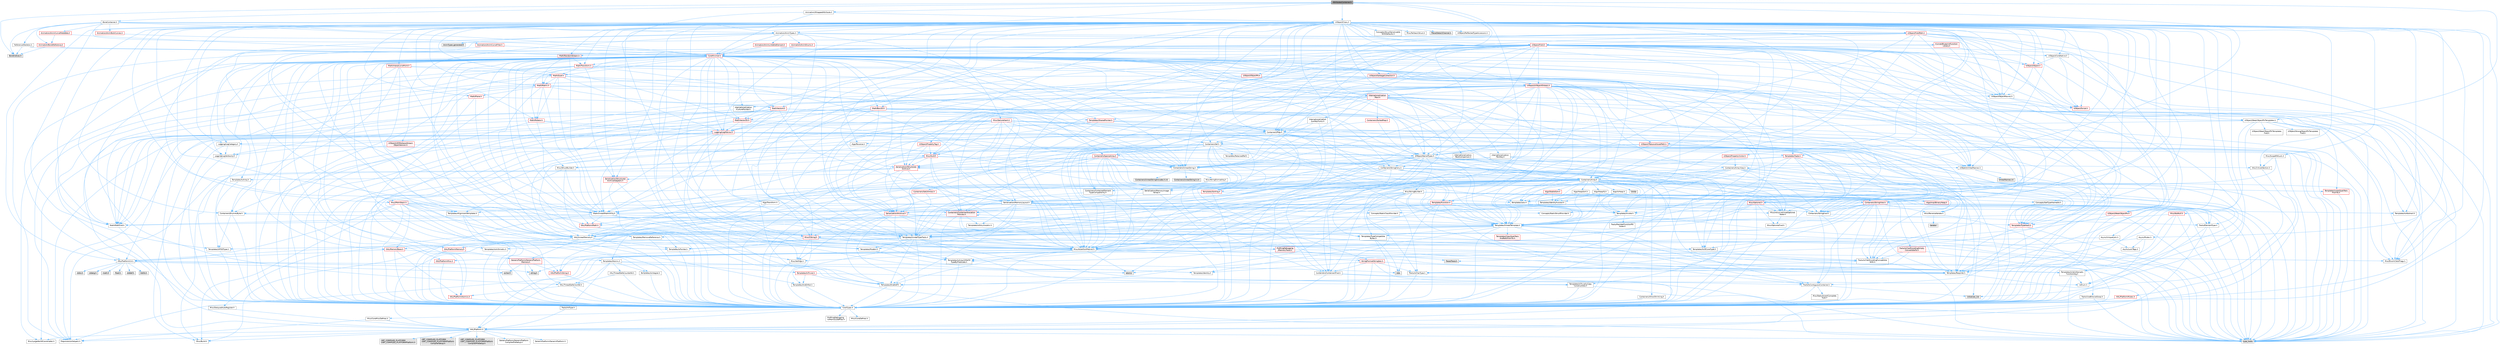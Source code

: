 digraph "AttributesContainer.h"
{
 // INTERACTIVE_SVG=YES
 // LATEX_PDF_SIZE
  bgcolor="transparent";
  edge [fontname=Helvetica,fontsize=10,labelfontname=Helvetica,labelfontsize=10];
  node [fontname=Helvetica,fontsize=10,shape=box,height=0.2,width=0.4];
  Node1 [id="Node000001",label="AttributesContainer.h",height=0.2,width=0.4,color="gray40", fillcolor="grey60", style="filled", fontcolor="black",tooltip=" "];
  Node1 -> Node2 [id="edge1_Node000001_Node000002",color="steelblue1",style="solid",tooltip=" "];
  Node2 [id="Node000002",label="Containers/ArrayView.h",height=0.2,width=0.4,color="grey40", fillcolor="white", style="filled",URL="$d7/df4/ArrayView_8h.html",tooltip=" "];
  Node2 -> Node3 [id="edge2_Node000002_Node000003",color="steelblue1",style="solid",tooltip=" "];
  Node3 [id="Node000003",label="CoreTypes.h",height=0.2,width=0.4,color="grey40", fillcolor="white", style="filled",URL="$dc/dec/CoreTypes_8h.html",tooltip=" "];
  Node3 -> Node4 [id="edge3_Node000003_Node000004",color="steelblue1",style="solid",tooltip=" "];
  Node4 [id="Node000004",label="HAL/Platform.h",height=0.2,width=0.4,color="grey40", fillcolor="white", style="filled",URL="$d9/dd0/Platform_8h.html",tooltip=" "];
  Node4 -> Node5 [id="edge4_Node000004_Node000005",color="steelblue1",style="solid",tooltip=" "];
  Node5 [id="Node000005",label="Misc/Build.h",height=0.2,width=0.4,color="grey40", fillcolor="white", style="filled",URL="$d3/dbb/Build_8h.html",tooltip=" "];
  Node4 -> Node6 [id="edge5_Node000004_Node000006",color="steelblue1",style="solid",tooltip=" "];
  Node6 [id="Node000006",label="Misc/LargeWorldCoordinates.h",height=0.2,width=0.4,color="grey40", fillcolor="white", style="filled",URL="$d2/dcb/LargeWorldCoordinates_8h.html",tooltip=" "];
  Node4 -> Node7 [id="edge6_Node000004_Node000007",color="steelblue1",style="solid",tooltip=" "];
  Node7 [id="Node000007",label="type_traits",height=0.2,width=0.4,color="grey60", fillcolor="#E0E0E0", style="filled",tooltip=" "];
  Node4 -> Node8 [id="edge7_Node000004_Node000008",color="steelblue1",style="solid",tooltip=" "];
  Node8 [id="Node000008",label="PreprocessorHelpers.h",height=0.2,width=0.4,color="grey40", fillcolor="white", style="filled",URL="$db/ddb/PreprocessorHelpers_8h.html",tooltip=" "];
  Node4 -> Node9 [id="edge8_Node000004_Node000009",color="steelblue1",style="solid",tooltip=" "];
  Node9 [id="Node000009",label="UBT_COMPILED_PLATFORM\l/UBT_COMPILED_PLATFORMPlatform\lCompilerPreSetup.h",height=0.2,width=0.4,color="grey60", fillcolor="#E0E0E0", style="filled",tooltip=" "];
  Node4 -> Node10 [id="edge9_Node000004_Node000010",color="steelblue1",style="solid",tooltip=" "];
  Node10 [id="Node000010",label="GenericPlatform/GenericPlatform\lCompilerPreSetup.h",height=0.2,width=0.4,color="grey40", fillcolor="white", style="filled",URL="$d9/dc8/GenericPlatformCompilerPreSetup_8h.html",tooltip=" "];
  Node4 -> Node11 [id="edge10_Node000004_Node000011",color="steelblue1",style="solid",tooltip=" "];
  Node11 [id="Node000011",label="GenericPlatform/GenericPlatform.h",height=0.2,width=0.4,color="grey40", fillcolor="white", style="filled",URL="$d6/d84/GenericPlatform_8h.html",tooltip=" "];
  Node4 -> Node12 [id="edge11_Node000004_Node000012",color="steelblue1",style="solid",tooltip=" "];
  Node12 [id="Node000012",label="UBT_COMPILED_PLATFORM\l/UBT_COMPILED_PLATFORMPlatform.h",height=0.2,width=0.4,color="grey60", fillcolor="#E0E0E0", style="filled",tooltip=" "];
  Node4 -> Node13 [id="edge12_Node000004_Node000013",color="steelblue1",style="solid",tooltip=" "];
  Node13 [id="Node000013",label="UBT_COMPILED_PLATFORM\l/UBT_COMPILED_PLATFORMPlatform\lCompilerSetup.h",height=0.2,width=0.4,color="grey60", fillcolor="#E0E0E0", style="filled",tooltip=" "];
  Node3 -> Node14 [id="edge13_Node000003_Node000014",color="steelblue1",style="solid",tooltip=" "];
  Node14 [id="Node000014",label="ProfilingDebugging\l/UMemoryDefines.h",height=0.2,width=0.4,color="grey40", fillcolor="white", style="filled",URL="$d2/da2/UMemoryDefines_8h.html",tooltip=" "];
  Node3 -> Node15 [id="edge14_Node000003_Node000015",color="steelblue1",style="solid",tooltip=" "];
  Node15 [id="Node000015",label="Misc/CoreMiscDefines.h",height=0.2,width=0.4,color="grey40", fillcolor="white", style="filled",URL="$da/d38/CoreMiscDefines_8h.html",tooltip=" "];
  Node15 -> Node4 [id="edge15_Node000015_Node000004",color="steelblue1",style="solid",tooltip=" "];
  Node15 -> Node8 [id="edge16_Node000015_Node000008",color="steelblue1",style="solid",tooltip=" "];
  Node3 -> Node16 [id="edge17_Node000003_Node000016",color="steelblue1",style="solid",tooltip=" "];
  Node16 [id="Node000016",label="Misc/CoreDefines.h",height=0.2,width=0.4,color="grey40", fillcolor="white", style="filled",URL="$d3/dd2/CoreDefines_8h.html",tooltip=" "];
  Node2 -> Node17 [id="edge18_Node000002_Node000017",color="steelblue1",style="solid",tooltip=" "];
  Node17 [id="Node000017",label="Containers/ContainersFwd.h",height=0.2,width=0.4,color="grey40", fillcolor="white", style="filled",URL="$d4/d0a/ContainersFwd_8h.html",tooltip=" "];
  Node17 -> Node4 [id="edge19_Node000017_Node000004",color="steelblue1",style="solid",tooltip=" "];
  Node17 -> Node3 [id="edge20_Node000017_Node000003",color="steelblue1",style="solid",tooltip=" "];
  Node17 -> Node18 [id="edge21_Node000017_Node000018",color="steelblue1",style="solid",tooltip=" "];
  Node18 [id="Node000018",label="Traits/IsContiguousContainer.h",height=0.2,width=0.4,color="grey40", fillcolor="white", style="filled",URL="$d5/d3c/IsContiguousContainer_8h.html",tooltip=" "];
  Node18 -> Node3 [id="edge22_Node000018_Node000003",color="steelblue1",style="solid",tooltip=" "];
  Node18 -> Node19 [id="edge23_Node000018_Node000019",color="steelblue1",style="solid",tooltip=" "];
  Node19 [id="Node000019",label="Misc/StaticAssertComplete\lType.h",height=0.2,width=0.4,color="grey40", fillcolor="white", style="filled",URL="$d5/d4e/StaticAssertCompleteType_8h.html",tooltip=" "];
  Node18 -> Node20 [id="edge24_Node000018_Node000020",color="steelblue1",style="solid",tooltip=" "];
  Node20 [id="Node000020",label="initializer_list",height=0.2,width=0.4,color="grey60", fillcolor="#E0E0E0", style="filled",tooltip=" "];
  Node2 -> Node21 [id="edge25_Node000002_Node000021",color="steelblue1",style="solid",tooltip=" "];
  Node21 [id="Node000021",label="Misc/AssertionMacros.h",height=0.2,width=0.4,color="grey40", fillcolor="white", style="filled",URL="$d0/dfa/AssertionMacros_8h.html",tooltip=" "];
  Node21 -> Node3 [id="edge26_Node000021_Node000003",color="steelblue1",style="solid",tooltip=" "];
  Node21 -> Node4 [id="edge27_Node000021_Node000004",color="steelblue1",style="solid",tooltip=" "];
  Node21 -> Node22 [id="edge28_Node000021_Node000022",color="steelblue1",style="solid",tooltip=" "];
  Node22 [id="Node000022",label="HAL/PlatformMisc.h",height=0.2,width=0.4,color="red", fillcolor="#FFF0F0", style="filled",URL="$d0/df5/PlatformMisc_8h.html",tooltip=" "];
  Node22 -> Node3 [id="edge29_Node000022_Node000003",color="steelblue1",style="solid",tooltip=" "];
  Node21 -> Node8 [id="edge30_Node000021_Node000008",color="steelblue1",style="solid",tooltip=" "];
  Node21 -> Node54 [id="edge31_Node000021_Node000054",color="steelblue1",style="solid",tooltip=" "];
  Node54 [id="Node000054",label="Templates/EnableIf.h",height=0.2,width=0.4,color="grey40", fillcolor="white", style="filled",URL="$d7/d60/EnableIf_8h.html",tooltip=" "];
  Node54 -> Node3 [id="edge32_Node000054_Node000003",color="steelblue1",style="solid",tooltip=" "];
  Node21 -> Node55 [id="edge33_Node000021_Node000055",color="steelblue1",style="solid",tooltip=" "];
  Node55 [id="Node000055",label="Templates/IsArrayOrRefOf\lTypeByPredicate.h",height=0.2,width=0.4,color="grey40", fillcolor="white", style="filled",URL="$d6/da1/IsArrayOrRefOfTypeByPredicate_8h.html",tooltip=" "];
  Node55 -> Node3 [id="edge34_Node000055_Node000003",color="steelblue1",style="solid",tooltip=" "];
  Node21 -> Node56 [id="edge35_Node000021_Node000056",color="steelblue1",style="solid",tooltip=" "];
  Node56 [id="Node000056",label="Templates/IsValidVariadic\lFunctionArg.h",height=0.2,width=0.4,color="grey40", fillcolor="white", style="filled",URL="$d0/dc8/IsValidVariadicFunctionArg_8h.html",tooltip=" "];
  Node56 -> Node3 [id="edge36_Node000056_Node000003",color="steelblue1",style="solid",tooltip=" "];
  Node56 -> Node57 [id="edge37_Node000056_Node000057",color="steelblue1",style="solid",tooltip=" "];
  Node57 [id="Node000057",label="IsEnum.h",height=0.2,width=0.4,color="grey40", fillcolor="white", style="filled",URL="$d4/de5/IsEnum_8h.html",tooltip=" "];
  Node56 -> Node7 [id="edge38_Node000056_Node000007",color="steelblue1",style="solid",tooltip=" "];
  Node21 -> Node58 [id="edge39_Node000021_Node000058",color="steelblue1",style="solid",tooltip=" "];
  Node58 [id="Node000058",label="Traits/IsCharEncodingCompatible\lWith.h",height=0.2,width=0.4,color="grey40", fillcolor="white", style="filled",URL="$df/dd1/IsCharEncodingCompatibleWith_8h.html",tooltip=" "];
  Node58 -> Node7 [id="edge40_Node000058_Node000007",color="steelblue1",style="solid",tooltip=" "];
  Node58 -> Node59 [id="edge41_Node000058_Node000059",color="steelblue1",style="solid",tooltip=" "];
  Node59 [id="Node000059",label="Traits/IsCharType.h",height=0.2,width=0.4,color="grey40", fillcolor="white", style="filled",URL="$db/d51/IsCharType_8h.html",tooltip=" "];
  Node59 -> Node3 [id="edge42_Node000059_Node000003",color="steelblue1",style="solid",tooltip=" "];
  Node21 -> Node60 [id="edge43_Node000021_Node000060",color="steelblue1",style="solid",tooltip=" "];
  Node60 [id="Node000060",label="Misc/VarArgs.h",height=0.2,width=0.4,color="grey40", fillcolor="white", style="filled",URL="$d5/d6f/VarArgs_8h.html",tooltip=" "];
  Node60 -> Node3 [id="edge44_Node000060_Node000003",color="steelblue1",style="solid",tooltip=" "];
  Node21 -> Node61 [id="edge45_Node000021_Node000061",color="steelblue1",style="solid",tooltip=" "];
  Node61 [id="Node000061",label="String/FormatStringSan.h",height=0.2,width=0.4,color="red", fillcolor="#FFF0F0", style="filled",URL="$d3/d8b/FormatStringSan_8h.html",tooltip=" "];
  Node61 -> Node7 [id="edge46_Node000061_Node000007",color="steelblue1",style="solid",tooltip=" "];
  Node61 -> Node3 [id="edge47_Node000061_Node000003",color="steelblue1",style="solid",tooltip=" "];
  Node61 -> Node62 [id="edge48_Node000061_Node000062",color="steelblue1",style="solid",tooltip=" "];
  Node62 [id="Node000062",label="Templates/Requires.h",height=0.2,width=0.4,color="grey40", fillcolor="white", style="filled",URL="$dc/d96/Requires_8h.html",tooltip=" "];
  Node62 -> Node54 [id="edge49_Node000062_Node000054",color="steelblue1",style="solid",tooltip=" "];
  Node62 -> Node7 [id="edge50_Node000062_Node000007",color="steelblue1",style="solid",tooltip=" "];
  Node61 -> Node63 [id="edge51_Node000061_Node000063",color="steelblue1",style="solid",tooltip=" "];
  Node63 [id="Node000063",label="Templates/Identity.h",height=0.2,width=0.4,color="grey40", fillcolor="white", style="filled",URL="$d0/dd5/Identity_8h.html",tooltip=" "];
  Node61 -> Node56 [id="edge52_Node000061_Node000056",color="steelblue1",style="solid",tooltip=" "];
  Node61 -> Node59 [id="edge53_Node000061_Node000059",color="steelblue1",style="solid",tooltip=" "];
  Node61 -> Node17 [id="edge54_Node000061_Node000017",color="steelblue1",style="solid",tooltip=" "];
  Node21 -> Node67 [id="edge55_Node000021_Node000067",color="steelblue1",style="solid",tooltip=" "];
  Node67 [id="Node000067",label="atomic",height=0.2,width=0.4,color="grey60", fillcolor="#E0E0E0", style="filled",tooltip=" "];
  Node2 -> Node68 [id="edge56_Node000002_Node000068",color="steelblue1",style="solid",tooltip=" "];
  Node68 [id="Node000068",label="Misc/ReverseIterate.h",height=0.2,width=0.4,color="grey40", fillcolor="white", style="filled",URL="$db/de3/ReverseIterate_8h.html",tooltip=" "];
  Node68 -> Node4 [id="edge57_Node000068_Node000004",color="steelblue1",style="solid",tooltip=" "];
  Node68 -> Node69 [id="edge58_Node000068_Node000069",color="steelblue1",style="solid",tooltip=" "];
  Node69 [id="Node000069",label="iterator",height=0.2,width=0.4,color="grey60", fillcolor="#E0E0E0", style="filled",tooltip=" "];
  Node2 -> Node70 [id="edge59_Node000002_Node000070",color="steelblue1",style="solid",tooltip=" "];
  Node70 [id="Node000070",label="Misc/IntrusiveUnsetOptional\lState.h",height=0.2,width=0.4,color="grey40", fillcolor="white", style="filled",URL="$d2/d0a/IntrusiveUnsetOptionalState_8h.html",tooltip=" "];
  Node70 -> Node71 [id="edge60_Node000070_Node000071",color="steelblue1",style="solid",tooltip=" "];
  Node71 [id="Node000071",label="Misc/OptionalFwd.h",height=0.2,width=0.4,color="grey40", fillcolor="white", style="filled",URL="$dc/d50/OptionalFwd_8h.html",tooltip=" "];
  Node2 -> Node72 [id="edge61_Node000002_Node000072",color="steelblue1",style="solid",tooltip=" "];
  Node72 [id="Node000072",label="Templates/Invoke.h",height=0.2,width=0.4,color="grey40", fillcolor="white", style="filled",URL="$d7/deb/Invoke_8h.html",tooltip=" "];
  Node72 -> Node3 [id="edge62_Node000072_Node000003",color="steelblue1",style="solid",tooltip=" "];
  Node72 -> Node73 [id="edge63_Node000072_Node000073",color="steelblue1",style="solid",tooltip=" "];
  Node73 [id="Node000073",label="Traits/MemberFunctionPtr\lOuter.h",height=0.2,width=0.4,color="grey40", fillcolor="white", style="filled",URL="$db/da7/MemberFunctionPtrOuter_8h.html",tooltip=" "];
  Node72 -> Node74 [id="edge64_Node000072_Node000074",color="steelblue1",style="solid",tooltip=" "];
  Node74 [id="Node000074",label="Templates/UnrealTemplate.h",height=0.2,width=0.4,color="grey40", fillcolor="white", style="filled",URL="$d4/d24/UnrealTemplate_8h.html",tooltip=" "];
  Node74 -> Node3 [id="edge65_Node000074_Node000003",color="steelblue1",style="solid",tooltip=" "];
  Node74 -> Node75 [id="edge66_Node000074_Node000075",color="steelblue1",style="solid",tooltip=" "];
  Node75 [id="Node000075",label="Templates/IsPointer.h",height=0.2,width=0.4,color="grey40", fillcolor="white", style="filled",URL="$d7/d05/IsPointer_8h.html",tooltip=" "];
  Node75 -> Node3 [id="edge67_Node000075_Node000003",color="steelblue1",style="solid",tooltip=" "];
  Node74 -> Node76 [id="edge68_Node000074_Node000076",color="steelblue1",style="solid",tooltip=" "];
  Node76 [id="Node000076",label="HAL/UnrealMemory.h",height=0.2,width=0.4,color="grey40", fillcolor="white", style="filled",URL="$d9/d96/UnrealMemory_8h.html",tooltip=" "];
  Node76 -> Node3 [id="edge69_Node000076_Node000003",color="steelblue1",style="solid",tooltip=" "];
  Node76 -> Node77 [id="edge70_Node000076_Node000077",color="steelblue1",style="solid",tooltip=" "];
  Node77 [id="Node000077",label="GenericPlatform/GenericPlatform\lMemory.h",height=0.2,width=0.4,color="red", fillcolor="#FFF0F0", style="filled",URL="$dd/d22/GenericPlatformMemory_8h.html",tooltip=" "];
  Node77 -> Node3 [id="edge71_Node000077_Node000003",color="steelblue1",style="solid",tooltip=" "];
  Node77 -> Node78 [id="edge72_Node000077_Node000078",color="steelblue1",style="solid",tooltip=" "];
  Node78 [id="Node000078",label="HAL/PlatformString.h",height=0.2,width=0.4,color="red", fillcolor="#FFF0F0", style="filled",URL="$db/db5/PlatformString_8h.html",tooltip=" "];
  Node78 -> Node3 [id="edge73_Node000078_Node000003",color="steelblue1",style="solid",tooltip=" "];
  Node77 -> Node39 [id="edge74_Node000077_Node000039",color="steelblue1",style="solid",tooltip=" "];
  Node39 [id="Node000039",label="string.h",height=0.2,width=0.4,color="grey60", fillcolor="#E0E0E0", style="filled",tooltip=" "];
  Node77 -> Node32 [id="edge75_Node000077_Node000032",color="steelblue1",style="solid",tooltip=" "];
  Node32 [id="Node000032",label="wchar.h",height=0.2,width=0.4,color="grey60", fillcolor="#E0E0E0", style="filled",tooltip=" "];
  Node76 -> Node80 [id="edge76_Node000076_Node000080",color="steelblue1",style="solid",tooltip=" "];
  Node80 [id="Node000080",label="HAL/MemoryBase.h",height=0.2,width=0.4,color="red", fillcolor="#FFF0F0", style="filled",URL="$d6/d9f/MemoryBase_8h.html",tooltip=" "];
  Node80 -> Node3 [id="edge77_Node000080_Node000003",color="steelblue1",style="solid",tooltip=" "];
  Node80 -> Node47 [id="edge78_Node000080_Node000047",color="steelblue1",style="solid",tooltip=" "];
  Node47 [id="Node000047",label="HAL/PlatformAtomics.h",height=0.2,width=0.4,color="red", fillcolor="#FFF0F0", style="filled",URL="$d3/d36/PlatformAtomics_8h.html",tooltip=" "];
  Node47 -> Node3 [id="edge79_Node000047_Node000003",color="steelblue1",style="solid",tooltip=" "];
  Node80 -> Node30 [id="edge80_Node000080_Node000030",color="steelblue1",style="solid",tooltip=" "];
  Node30 [id="Node000030",label="HAL/PlatformCrt.h",height=0.2,width=0.4,color="grey40", fillcolor="white", style="filled",URL="$d8/d75/PlatformCrt_8h.html",tooltip=" "];
  Node30 -> Node31 [id="edge81_Node000030_Node000031",color="steelblue1",style="solid",tooltip=" "];
  Node31 [id="Node000031",label="new",height=0.2,width=0.4,color="grey60", fillcolor="#E0E0E0", style="filled",tooltip=" "];
  Node30 -> Node32 [id="edge82_Node000030_Node000032",color="steelblue1",style="solid",tooltip=" "];
  Node30 -> Node33 [id="edge83_Node000030_Node000033",color="steelblue1",style="solid",tooltip=" "];
  Node33 [id="Node000033",label="stddef.h",height=0.2,width=0.4,color="grey60", fillcolor="#E0E0E0", style="filled",tooltip=" "];
  Node30 -> Node34 [id="edge84_Node000030_Node000034",color="steelblue1",style="solid",tooltip=" "];
  Node34 [id="Node000034",label="stdlib.h",height=0.2,width=0.4,color="grey60", fillcolor="#E0E0E0", style="filled",tooltip=" "];
  Node30 -> Node35 [id="edge85_Node000030_Node000035",color="steelblue1",style="solid",tooltip=" "];
  Node35 [id="Node000035",label="stdio.h",height=0.2,width=0.4,color="grey60", fillcolor="#E0E0E0", style="filled",tooltip=" "];
  Node30 -> Node36 [id="edge86_Node000030_Node000036",color="steelblue1",style="solid",tooltip=" "];
  Node36 [id="Node000036",label="stdarg.h",height=0.2,width=0.4,color="grey60", fillcolor="#E0E0E0", style="filled",tooltip=" "];
  Node30 -> Node37 [id="edge87_Node000030_Node000037",color="steelblue1",style="solid",tooltip=" "];
  Node37 [id="Node000037",label="math.h",height=0.2,width=0.4,color="grey60", fillcolor="#E0E0E0", style="filled",tooltip=" "];
  Node30 -> Node38 [id="edge88_Node000030_Node000038",color="steelblue1",style="solid",tooltip=" "];
  Node38 [id="Node000038",label="float.h",height=0.2,width=0.4,color="grey60", fillcolor="#E0E0E0", style="filled",tooltip=" "];
  Node30 -> Node39 [id="edge89_Node000030_Node000039",color="steelblue1",style="solid",tooltip=" "];
  Node80 -> Node84 [id="edge90_Node000080_Node000084",color="steelblue1",style="solid",tooltip=" "];
  Node84 [id="Node000084",label="Templates/Atomic.h",height=0.2,width=0.4,color="grey40", fillcolor="white", style="filled",URL="$d3/d91/Atomic_8h.html",tooltip=" "];
  Node84 -> Node85 [id="edge91_Node000084_Node000085",color="steelblue1",style="solid",tooltip=" "];
  Node85 [id="Node000085",label="HAL/ThreadSafeCounter.h",height=0.2,width=0.4,color="grey40", fillcolor="white", style="filled",URL="$dc/dc9/ThreadSafeCounter_8h.html",tooltip=" "];
  Node85 -> Node3 [id="edge92_Node000085_Node000003",color="steelblue1",style="solid",tooltip=" "];
  Node85 -> Node47 [id="edge93_Node000085_Node000047",color="steelblue1",style="solid",tooltip=" "];
  Node84 -> Node86 [id="edge94_Node000084_Node000086",color="steelblue1",style="solid",tooltip=" "];
  Node86 [id="Node000086",label="HAL/ThreadSafeCounter64.h",height=0.2,width=0.4,color="grey40", fillcolor="white", style="filled",URL="$d0/d12/ThreadSafeCounter64_8h.html",tooltip=" "];
  Node86 -> Node3 [id="edge95_Node000086_Node000003",color="steelblue1",style="solid",tooltip=" "];
  Node86 -> Node85 [id="edge96_Node000086_Node000085",color="steelblue1",style="solid",tooltip=" "];
  Node84 -> Node87 [id="edge97_Node000084_Node000087",color="steelblue1",style="solid",tooltip=" "];
  Node87 [id="Node000087",label="Templates/IsIntegral.h",height=0.2,width=0.4,color="grey40", fillcolor="white", style="filled",URL="$da/d64/IsIntegral_8h.html",tooltip=" "];
  Node87 -> Node3 [id="edge98_Node000087_Node000003",color="steelblue1",style="solid",tooltip=" "];
  Node84 -> Node88 [id="edge99_Node000084_Node000088",color="steelblue1",style="solid",tooltip=" "];
  Node88 [id="Node000088",label="Templates/IsTrivial.h",height=0.2,width=0.4,color="red", fillcolor="#FFF0F0", style="filled",URL="$da/d4c/IsTrivial_8h.html",tooltip=" "];
  Node88 -> Node89 [id="edge100_Node000088_Node000089",color="steelblue1",style="solid",tooltip=" "];
  Node89 [id="Node000089",label="Templates/AndOrNot.h",height=0.2,width=0.4,color="grey40", fillcolor="white", style="filled",URL="$db/d0a/AndOrNot_8h.html",tooltip=" "];
  Node89 -> Node3 [id="edge101_Node000089_Node000003",color="steelblue1",style="solid",tooltip=" "];
  Node88 -> Node90 [id="edge102_Node000088_Node000090",color="steelblue1",style="solid",tooltip=" "];
  Node90 [id="Node000090",label="Templates/IsTriviallyCopy\lConstructible.h",height=0.2,width=0.4,color="grey40", fillcolor="white", style="filled",URL="$d3/d78/IsTriviallyCopyConstructible_8h.html",tooltip=" "];
  Node90 -> Node3 [id="edge103_Node000090_Node000003",color="steelblue1",style="solid",tooltip=" "];
  Node90 -> Node7 [id="edge104_Node000090_Node000007",color="steelblue1",style="solid",tooltip=" "];
  Node88 -> Node7 [id="edge105_Node000088_Node000007",color="steelblue1",style="solid",tooltip=" "];
  Node84 -> Node92 [id="edge106_Node000084_Node000092",color="steelblue1",style="solid",tooltip=" "];
  Node92 [id="Node000092",label="Traits/IntType.h",height=0.2,width=0.4,color="grey40", fillcolor="white", style="filled",URL="$d7/deb/IntType_8h.html",tooltip=" "];
  Node92 -> Node4 [id="edge107_Node000092_Node000004",color="steelblue1",style="solid",tooltip=" "];
  Node84 -> Node67 [id="edge108_Node000084_Node000067",color="steelblue1",style="solid",tooltip=" "];
  Node76 -> Node93 [id="edge109_Node000076_Node000093",color="steelblue1",style="solid",tooltip=" "];
  Node93 [id="Node000093",label="HAL/PlatformMemory.h",height=0.2,width=0.4,color="red", fillcolor="#FFF0F0", style="filled",URL="$de/d68/PlatformMemory_8h.html",tooltip=" "];
  Node93 -> Node3 [id="edge110_Node000093_Node000003",color="steelblue1",style="solid",tooltip=" "];
  Node93 -> Node77 [id="edge111_Node000093_Node000077",color="steelblue1",style="solid",tooltip=" "];
  Node76 -> Node95 [id="edge112_Node000076_Node000095",color="steelblue1",style="solid",tooltip=" "];
  Node95 [id="Node000095",label="ProfilingDebugging\l/MemoryTrace.h",height=0.2,width=0.4,color="red", fillcolor="#FFF0F0", style="filled",URL="$da/dd7/MemoryTrace_8h.html",tooltip=" "];
  Node95 -> Node4 [id="edge113_Node000095_Node000004",color="steelblue1",style="solid",tooltip=" "];
  Node95 -> Node42 [id="edge114_Node000095_Node000042",color="steelblue1",style="solid",tooltip=" "];
  Node42 [id="Node000042",label="Misc/EnumClassFlags.h",height=0.2,width=0.4,color="grey40", fillcolor="white", style="filled",URL="$d8/de7/EnumClassFlags_8h.html",tooltip=" "];
  Node95 -> Node53 [id="edge115_Node000095_Node000053",color="steelblue1",style="solid",tooltip=" "];
  Node53 [id="Node000053",label="Trace/Trace.h",height=0.2,width=0.4,color="grey60", fillcolor="#E0E0E0", style="filled",tooltip=" "];
  Node76 -> Node75 [id="edge116_Node000076_Node000075",color="steelblue1",style="solid",tooltip=" "];
  Node74 -> Node96 [id="edge117_Node000074_Node000096",color="steelblue1",style="solid",tooltip=" "];
  Node96 [id="Node000096",label="Templates/CopyQualifiers\lAndRefsFromTo.h",height=0.2,width=0.4,color="red", fillcolor="#FFF0F0", style="filled",URL="$d3/db3/CopyQualifiersAndRefsFromTo_8h.html",tooltip=" "];
  Node74 -> Node98 [id="edge118_Node000074_Node000098",color="steelblue1",style="solid",tooltip=" "];
  Node98 [id="Node000098",label="Templates/UnrealTypeTraits.h",height=0.2,width=0.4,color="grey40", fillcolor="white", style="filled",URL="$d2/d2d/UnrealTypeTraits_8h.html",tooltip=" "];
  Node98 -> Node3 [id="edge119_Node000098_Node000003",color="steelblue1",style="solid",tooltip=" "];
  Node98 -> Node75 [id="edge120_Node000098_Node000075",color="steelblue1",style="solid",tooltip=" "];
  Node98 -> Node21 [id="edge121_Node000098_Node000021",color="steelblue1",style="solid",tooltip=" "];
  Node98 -> Node89 [id="edge122_Node000098_Node000089",color="steelblue1",style="solid",tooltip=" "];
  Node98 -> Node54 [id="edge123_Node000098_Node000054",color="steelblue1",style="solid",tooltip=" "];
  Node98 -> Node99 [id="edge124_Node000098_Node000099",color="steelblue1",style="solid",tooltip=" "];
  Node99 [id="Node000099",label="Templates/IsArithmetic.h",height=0.2,width=0.4,color="grey40", fillcolor="white", style="filled",URL="$d2/d5d/IsArithmetic_8h.html",tooltip=" "];
  Node99 -> Node3 [id="edge125_Node000099_Node000003",color="steelblue1",style="solid",tooltip=" "];
  Node98 -> Node57 [id="edge126_Node000098_Node000057",color="steelblue1",style="solid",tooltip=" "];
  Node98 -> Node100 [id="edge127_Node000098_Node000100",color="steelblue1",style="solid",tooltip=" "];
  Node100 [id="Node000100",label="Templates/Models.h",height=0.2,width=0.4,color="grey40", fillcolor="white", style="filled",URL="$d3/d0c/Models_8h.html",tooltip=" "];
  Node100 -> Node63 [id="edge128_Node000100_Node000063",color="steelblue1",style="solid",tooltip=" "];
  Node98 -> Node101 [id="edge129_Node000098_Node000101",color="steelblue1",style="solid",tooltip=" "];
  Node101 [id="Node000101",label="Templates/IsPODType.h",height=0.2,width=0.4,color="grey40", fillcolor="white", style="filled",URL="$d7/db1/IsPODType_8h.html",tooltip=" "];
  Node101 -> Node3 [id="edge130_Node000101_Node000003",color="steelblue1",style="solid",tooltip=" "];
  Node98 -> Node102 [id="edge131_Node000098_Node000102",color="steelblue1",style="solid",tooltip=" "];
  Node102 [id="Node000102",label="Templates/IsUECoreType.h",height=0.2,width=0.4,color="grey40", fillcolor="white", style="filled",URL="$d1/db8/IsUECoreType_8h.html",tooltip=" "];
  Node102 -> Node3 [id="edge132_Node000102_Node000003",color="steelblue1",style="solid",tooltip=" "];
  Node102 -> Node7 [id="edge133_Node000102_Node000007",color="steelblue1",style="solid",tooltip=" "];
  Node98 -> Node90 [id="edge134_Node000098_Node000090",color="steelblue1",style="solid",tooltip=" "];
  Node74 -> Node103 [id="edge135_Node000074_Node000103",color="steelblue1",style="solid",tooltip=" "];
  Node103 [id="Node000103",label="Templates/RemoveReference.h",height=0.2,width=0.4,color="grey40", fillcolor="white", style="filled",URL="$da/dbe/RemoveReference_8h.html",tooltip=" "];
  Node103 -> Node3 [id="edge136_Node000103_Node000003",color="steelblue1",style="solid",tooltip=" "];
  Node74 -> Node62 [id="edge137_Node000074_Node000062",color="steelblue1",style="solid",tooltip=" "];
  Node74 -> Node104 [id="edge138_Node000074_Node000104",color="steelblue1",style="solid",tooltip=" "];
  Node104 [id="Node000104",label="Templates/TypeCompatible\lBytes.h",height=0.2,width=0.4,color="grey40", fillcolor="white", style="filled",URL="$df/d0a/TypeCompatibleBytes_8h.html",tooltip=" "];
  Node104 -> Node3 [id="edge139_Node000104_Node000003",color="steelblue1",style="solid",tooltip=" "];
  Node104 -> Node39 [id="edge140_Node000104_Node000039",color="steelblue1",style="solid",tooltip=" "];
  Node104 -> Node31 [id="edge141_Node000104_Node000031",color="steelblue1",style="solid",tooltip=" "];
  Node104 -> Node7 [id="edge142_Node000104_Node000007",color="steelblue1",style="solid",tooltip=" "];
  Node74 -> Node63 [id="edge143_Node000074_Node000063",color="steelblue1",style="solid",tooltip=" "];
  Node74 -> Node18 [id="edge144_Node000074_Node000018",color="steelblue1",style="solid",tooltip=" "];
  Node74 -> Node105 [id="edge145_Node000074_Node000105",color="steelblue1",style="solid",tooltip=" "];
  Node105 [id="Node000105",label="Traits/UseBitwiseSwap.h",height=0.2,width=0.4,color="grey40", fillcolor="white", style="filled",URL="$db/df3/UseBitwiseSwap_8h.html",tooltip=" "];
  Node105 -> Node3 [id="edge146_Node000105_Node000003",color="steelblue1",style="solid",tooltip=" "];
  Node105 -> Node7 [id="edge147_Node000105_Node000007",color="steelblue1",style="solid",tooltip=" "];
  Node74 -> Node7 [id="edge148_Node000074_Node000007",color="steelblue1",style="solid",tooltip=" "];
  Node72 -> Node7 [id="edge149_Node000072_Node000007",color="steelblue1",style="solid",tooltip=" "];
  Node2 -> Node98 [id="edge150_Node000002_Node000098",color="steelblue1",style="solid",tooltip=" "];
  Node2 -> Node25 [id="edge151_Node000002_Node000025",color="steelblue1",style="solid",tooltip=" "];
  Node25 [id="Node000025",label="Traits/ElementType.h",height=0.2,width=0.4,color="grey40", fillcolor="white", style="filled",URL="$d5/d4f/ElementType_8h.html",tooltip=" "];
  Node25 -> Node4 [id="edge152_Node000025_Node000004",color="steelblue1",style="solid",tooltip=" "];
  Node25 -> Node20 [id="edge153_Node000025_Node000020",color="steelblue1",style="solid",tooltip=" "];
  Node25 -> Node7 [id="edge154_Node000025_Node000007",color="steelblue1",style="solid",tooltip=" "];
  Node2 -> Node106 [id="edge155_Node000002_Node000106",color="steelblue1",style="solid",tooltip=" "];
  Node106 [id="Node000106",label="Containers/Array.h",height=0.2,width=0.4,color="grey40", fillcolor="white", style="filled",URL="$df/dd0/Array_8h.html",tooltip=" "];
  Node106 -> Node3 [id="edge156_Node000106_Node000003",color="steelblue1",style="solid",tooltip=" "];
  Node106 -> Node21 [id="edge157_Node000106_Node000021",color="steelblue1",style="solid",tooltip=" "];
  Node106 -> Node70 [id="edge158_Node000106_Node000070",color="steelblue1",style="solid",tooltip=" "];
  Node106 -> Node68 [id="edge159_Node000106_Node000068",color="steelblue1",style="solid",tooltip=" "];
  Node106 -> Node76 [id="edge160_Node000106_Node000076",color="steelblue1",style="solid",tooltip=" "];
  Node106 -> Node98 [id="edge161_Node000106_Node000098",color="steelblue1",style="solid",tooltip=" "];
  Node106 -> Node74 [id="edge162_Node000106_Node000074",color="steelblue1",style="solid",tooltip=" "];
  Node106 -> Node107 [id="edge163_Node000106_Node000107",color="steelblue1",style="solid",tooltip=" "];
  Node107 [id="Node000107",label="Containers/AllowShrinking.h",height=0.2,width=0.4,color="grey40", fillcolor="white", style="filled",URL="$d7/d1a/AllowShrinking_8h.html",tooltip=" "];
  Node107 -> Node3 [id="edge164_Node000107_Node000003",color="steelblue1",style="solid",tooltip=" "];
  Node106 -> Node108 [id="edge165_Node000106_Node000108",color="steelblue1",style="solid",tooltip=" "];
  Node108 [id="Node000108",label="Containers/ContainerAllocation\lPolicies.h",height=0.2,width=0.4,color="red", fillcolor="#FFF0F0", style="filled",URL="$d7/dff/ContainerAllocationPolicies_8h.html",tooltip=" "];
  Node108 -> Node3 [id="edge166_Node000108_Node000003",color="steelblue1",style="solid",tooltip=" "];
  Node108 -> Node108 [id="edge167_Node000108_Node000108",color="steelblue1",style="solid",tooltip=" "];
  Node108 -> Node110 [id="edge168_Node000108_Node000110",color="steelblue1",style="solid",tooltip=" "];
  Node110 [id="Node000110",label="HAL/PlatformMath.h",height=0.2,width=0.4,color="red", fillcolor="#FFF0F0", style="filled",URL="$dc/d53/PlatformMath_8h.html",tooltip=" "];
  Node110 -> Node3 [id="edge169_Node000110_Node000003",color="steelblue1",style="solid",tooltip=" "];
  Node108 -> Node76 [id="edge170_Node000108_Node000076",color="steelblue1",style="solid",tooltip=" "];
  Node108 -> Node21 [id="edge171_Node000108_Node000021",color="steelblue1",style="solid",tooltip=" "];
  Node108 -> Node118 [id="edge172_Node000108_Node000118",color="steelblue1",style="solid",tooltip=" "];
  Node118 [id="Node000118",label="Templates/IsPolymorphic.h",height=0.2,width=0.4,color="grey40", fillcolor="white", style="filled",URL="$dc/d20/IsPolymorphic_8h.html",tooltip=" "];
  Node108 -> Node104 [id="edge173_Node000108_Node000104",color="steelblue1",style="solid",tooltip=" "];
  Node108 -> Node7 [id="edge174_Node000108_Node000007",color="steelblue1",style="solid",tooltip=" "];
  Node106 -> Node120 [id="edge175_Node000106_Node000120",color="steelblue1",style="solid",tooltip=" "];
  Node120 [id="Node000120",label="Containers/ContainerElement\lTypeCompatibility.h",height=0.2,width=0.4,color="grey40", fillcolor="white", style="filled",URL="$df/ddf/ContainerElementTypeCompatibility_8h.html",tooltip=" "];
  Node120 -> Node3 [id="edge176_Node000120_Node000003",color="steelblue1",style="solid",tooltip=" "];
  Node120 -> Node98 [id="edge177_Node000120_Node000098",color="steelblue1",style="solid",tooltip=" "];
  Node106 -> Node121 [id="edge178_Node000106_Node000121",color="steelblue1",style="solid",tooltip=" "];
  Node121 [id="Node000121",label="Serialization/Archive.h",height=0.2,width=0.4,color="red", fillcolor="#FFF0F0", style="filled",URL="$d7/d3b/Archive_8h.html",tooltip=" "];
  Node121 -> Node3 [id="edge179_Node000121_Node000003",color="steelblue1",style="solid",tooltip=" "];
  Node121 -> Node27 [id="edge180_Node000121_Node000027",color="steelblue1",style="solid",tooltip=" "];
  Node27 [id="Node000027",label="Math/MathFwd.h",height=0.2,width=0.4,color="grey40", fillcolor="white", style="filled",URL="$d2/d10/MathFwd_8h.html",tooltip=" "];
  Node27 -> Node4 [id="edge181_Node000027_Node000004",color="steelblue1",style="solid",tooltip=" "];
  Node121 -> Node21 [id="edge182_Node000121_Node000021",color="steelblue1",style="solid",tooltip=" "];
  Node121 -> Node5 [id="edge183_Node000121_Node000005",color="steelblue1",style="solid",tooltip=" "];
  Node121 -> Node60 [id="edge184_Node000121_Node000060",color="steelblue1",style="solid",tooltip=" "];
  Node121 -> Node54 [id="edge185_Node000121_Node000054",color="steelblue1",style="solid",tooltip=" "];
  Node121 -> Node55 [id="edge186_Node000121_Node000055",color="steelblue1",style="solid",tooltip=" "];
  Node121 -> Node56 [id="edge187_Node000121_Node000056",color="steelblue1",style="solid",tooltip=" "];
  Node121 -> Node74 [id="edge188_Node000121_Node000074",color="steelblue1",style="solid",tooltip=" "];
  Node121 -> Node58 [id="edge189_Node000121_Node000058",color="steelblue1",style="solid",tooltip=" "];
  Node106 -> Node131 [id="edge190_Node000106_Node000131",color="steelblue1",style="solid",tooltip=" "];
  Node131 [id="Node000131",label="Serialization/MemoryImage\lWriter.h",height=0.2,width=0.4,color="grey40", fillcolor="white", style="filled",URL="$d0/d08/MemoryImageWriter_8h.html",tooltip=" "];
  Node131 -> Node3 [id="edge191_Node000131_Node000003",color="steelblue1",style="solid",tooltip=" "];
  Node131 -> Node132 [id="edge192_Node000131_Node000132",color="steelblue1",style="solid",tooltip=" "];
  Node132 [id="Node000132",label="Serialization/MemoryLayout.h",height=0.2,width=0.4,color="grey40", fillcolor="white", style="filled",URL="$d7/d66/MemoryLayout_8h.html",tooltip=" "];
  Node132 -> Node133 [id="edge193_Node000132_Node000133",color="steelblue1",style="solid",tooltip=" "];
  Node133 [id="Node000133",label="Concepts/StaticClassProvider.h",height=0.2,width=0.4,color="grey40", fillcolor="white", style="filled",URL="$dd/d83/StaticClassProvider_8h.html",tooltip=" "];
  Node132 -> Node134 [id="edge194_Node000132_Node000134",color="steelblue1",style="solid",tooltip=" "];
  Node134 [id="Node000134",label="Concepts/StaticStructProvider.h",height=0.2,width=0.4,color="grey40", fillcolor="white", style="filled",URL="$d5/d77/StaticStructProvider_8h.html",tooltip=" "];
  Node132 -> Node135 [id="edge195_Node000132_Node000135",color="steelblue1",style="solid",tooltip=" "];
  Node135 [id="Node000135",label="Containers/EnumAsByte.h",height=0.2,width=0.4,color="grey40", fillcolor="white", style="filled",URL="$d6/d9a/EnumAsByte_8h.html",tooltip=" "];
  Node135 -> Node3 [id="edge196_Node000135_Node000003",color="steelblue1",style="solid",tooltip=" "];
  Node135 -> Node101 [id="edge197_Node000135_Node000101",color="steelblue1",style="solid",tooltip=" "];
  Node135 -> Node136 [id="edge198_Node000135_Node000136",color="steelblue1",style="solid",tooltip=" "];
  Node136 [id="Node000136",label="Templates/TypeHash.h",height=0.2,width=0.4,color="red", fillcolor="#FFF0F0", style="filled",URL="$d1/d62/TypeHash_8h.html",tooltip=" "];
  Node136 -> Node3 [id="edge199_Node000136_Node000003",color="steelblue1",style="solid",tooltip=" "];
  Node136 -> Node62 [id="edge200_Node000136_Node000062",color="steelblue1",style="solid",tooltip=" "];
  Node136 -> Node7 [id="edge201_Node000136_Node000007",color="steelblue1",style="solid",tooltip=" "];
  Node132 -> Node24 [id="edge202_Node000132_Node000024",color="steelblue1",style="solid",tooltip=" "];
  Node24 [id="Node000024",label="Containers/StringFwd.h",height=0.2,width=0.4,color="grey40", fillcolor="white", style="filled",URL="$df/d37/StringFwd_8h.html",tooltip=" "];
  Node24 -> Node3 [id="edge203_Node000024_Node000003",color="steelblue1",style="solid",tooltip=" "];
  Node24 -> Node25 [id="edge204_Node000024_Node000025",color="steelblue1",style="solid",tooltip=" "];
  Node24 -> Node18 [id="edge205_Node000024_Node000018",color="steelblue1",style="solid",tooltip=" "];
  Node132 -> Node76 [id="edge206_Node000132_Node000076",color="steelblue1",style="solid",tooltip=" "];
  Node132 -> Node143 [id="edge207_Node000132_Node000143",color="steelblue1",style="solid",tooltip=" "];
  Node143 [id="Node000143",label="Misc/DelayedAutoRegister.h",height=0.2,width=0.4,color="grey40", fillcolor="white", style="filled",URL="$d1/dda/DelayedAutoRegister_8h.html",tooltip=" "];
  Node143 -> Node4 [id="edge208_Node000143_Node000004",color="steelblue1",style="solid",tooltip=" "];
  Node132 -> Node54 [id="edge209_Node000132_Node000054",color="steelblue1",style="solid",tooltip=" "];
  Node132 -> Node144 [id="edge210_Node000132_Node000144",color="steelblue1",style="solid",tooltip=" "];
  Node144 [id="Node000144",label="Templates/IsAbstract.h",height=0.2,width=0.4,color="grey40", fillcolor="white", style="filled",URL="$d8/db7/IsAbstract_8h.html",tooltip=" "];
  Node132 -> Node118 [id="edge211_Node000132_Node000118",color="steelblue1",style="solid",tooltip=" "];
  Node132 -> Node100 [id="edge212_Node000132_Node000100",color="steelblue1",style="solid",tooltip=" "];
  Node132 -> Node74 [id="edge213_Node000132_Node000074",color="steelblue1",style="solid",tooltip=" "];
  Node106 -> Node145 [id="edge214_Node000106_Node000145",color="steelblue1",style="solid",tooltip=" "];
  Node145 [id="Node000145",label="Algo/Heapify.h",height=0.2,width=0.4,color="grey40", fillcolor="white", style="filled",URL="$d0/d2a/Heapify_8h.html",tooltip=" "];
  Node145 -> Node146 [id="edge215_Node000145_Node000146",color="steelblue1",style="solid",tooltip=" "];
  Node146 [id="Node000146",label="Algo/Impl/BinaryHeap.h",height=0.2,width=0.4,color="red", fillcolor="#FFF0F0", style="filled",URL="$d7/da3/Algo_2Impl_2BinaryHeap_8h.html",tooltip=" "];
  Node146 -> Node72 [id="edge216_Node000146_Node000072",color="steelblue1",style="solid",tooltip=" "];
  Node146 -> Node7 [id="edge217_Node000146_Node000007",color="steelblue1",style="solid",tooltip=" "];
  Node145 -> Node149 [id="edge218_Node000145_Node000149",color="steelblue1",style="solid",tooltip=" "];
  Node149 [id="Node000149",label="Templates/IdentityFunctor.h",height=0.2,width=0.4,color="grey40", fillcolor="white", style="filled",URL="$d7/d2e/IdentityFunctor_8h.html",tooltip=" "];
  Node149 -> Node4 [id="edge219_Node000149_Node000004",color="steelblue1",style="solid",tooltip=" "];
  Node145 -> Node72 [id="edge220_Node000145_Node000072",color="steelblue1",style="solid",tooltip=" "];
  Node145 -> Node150 [id="edge221_Node000145_Node000150",color="steelblue1",style="solid",tooltip=" "];
  Node150 [id="Node000150",label="Templates/Less.h",height=0.2,width=0.4,color="grey40", fillcolor="white", style="filled",URL="$de/dc8/Less_8h.html",tooltip=" "];
  Node150 -> Node3 [id="edge222_Node000150_Node000003",color="steelblue1",style="solid",tooltip=" "];
  Node150 -> Node74 [id="edge223_Node000150_Node000074",color="steelblue1",style="solid",tooltip=" "];
  Node145 -> Node74 [id="edge224_Node000145_Node000074",color="steelblue1",style="solid",tooltip=" "];
  Node106 -> Node151 [id="edge225_Node000106_Node000151",color="steelblue1",style="solid",tooltip=" "];
  Node151 [id="Node000151",label="Algo/HeapSort.h",height=0.2,width=0.4,color="grey40", fillcolor="white", style="filled",URL="$d3/d92/HeapSort_8h.html",tooltip=" "];
  Node151 -> Node146 [id="edge226_Node000151_Node000146",color="steelblue1",style="solid",tooltip=" "];
  Node151 -> Node149 [id="edge227_Node000151_Node000149",color="steelblue1",style="solid",tooltip=" "];
  Node151 -> Node150 [id="edge228_Node000151_Node000150",color="steelblue1",style="solid",tooltip=" "];
  Node151 -> Node74 [id="edge229_Node000151_Node000074",color="steelblue1",style="solid",tooltip=" "];
  Node106 -> Node152 [id="edge230_Node000106_Node000152",color="steelblue1",style="solid",tooltip=" "];
  Node152 [id="Node000152",label="Algo/IsHeap.h",height=0.2,width=0.4,color="grey40", fillcolor="white", style="filled",URL="$de/d32/IsHeap_8h.html",tooltip=" "];
  Node152 -> Node146 [id="edge231_Node000152_Node000146",color="steelblue1",style="solid",tooltip=" "];
  Node152 -> Node149 [id="edge232_Node000152_Node000149",color="steelblue1",style="solid",tooltip=" "];
  Node152 -> Node72 [id="edge233_Node000152_Node000072",color="steelblue1",style="solid",tooltip=" "];
  Node152 -> Node150 [id="edge234_Node000152_Node000150",color="steelblue1",style="solid",tooltip=" "];
  Node152 -> Node74 [id="edge235_Node000152_Node000074",color="steelblue1",style="solid",tooltip=" "];
  Node106 -> Node146 [id="edge236_Node000106_Node000146",color="steelblue1",style="solid",tooltip=" "];
  Node106 -> Node153 [id="edge237_Node000106_Node000153",color="steelblue1",style="solid",tooltip=" "];
  Node153 [id="Node000153",label="Algo/StableSort.h",height=0.2,width=0.4,color="red", fillcolor="#FFF0F0", style="filled",URL="$d7/d3c/StableSort_8h.html",tooltip=" "];
  Node153 -> Node149 [id="edge238_Node000153_Node000149",color="steelblue1",style="solid",tooltip=" "];
  Node153 -> Node72 [id="edge239_Node000153_Node000072",color="steelblue1",style="solid",tooltip=" "];
  Node153 -> Node150 [id="edge240_Node000153_Node000150",color="steelblue1",style="solid",tooltip=" "];
  Node153 -> Node74 [id="edge241_Node000153_Node000074",color="steelblue1",style="solid",tooltip=" "];
  Node106 -> Node156 [id="edge242_Node000106_Node000156",color="steelblue1",style="solid",tooltip=" "];
  Node156 [id="Node000156",label="Concepts/GetTypeHashable.h",height=0.2,width=0.4,color="grey40", fillcolor="white", style="filled",URL="$d3/da2/GetTypeHashable_8h.html",tooltip=" "];
  Node156 -> Node3 [id="edge243_Node000156_Node000003",color="steelblue1",style="solid",tooltip=" "];
  Node156 -> Node136 [id="edge244_Node000156_Node000136",color="steelblue1",style="solid",tooltip=" "];
  Node106 -> Node149 [id="edge245_Node000106_Node000149",color="steelblue1",style="solid",tooltip=" "];
  Node106 -> Node72 [id="edge246_Node000106_Node000072",color="steelblue1",style="solid",tooltip=" "];
  Node106 -> Node150 [id="edge247_Node000106_Node000150",color="steelblue1",style="solid",tooltip=" "];
  Node106 -> Node157 [id="edge248_Node000106_Node000157",color="steelblue1",style="solid",tooltip=" "];
  Node157 [id="Node000157",label="Templates/LosesQualifiers\lFromTo.h",height=0.2,width=0.4,color="red", fillcolor="#FFF0F0", style="filled",URL="$d2/db3/LosesQualifiersFromTo_8h.html",tooltip=" "];
  Node157 -> Node7 [id="edge249_Node000157_Node000007",color="steelblue1",style="solid",tooltip=" "];
  Node106 -> Node62 [id="edge250_Node000106_Node000062",color="steelblue1",style="solid",tooltip=" "];
  Node106 -> Node158 [id="edge251_Node000106_Node000158",color="steelblue1",style="solid",tooltip=" "];
  Node158 [id="Node000158",label="Templates/Sorting.h",height=0.2,width=0.4,color="red", fillcolor="#FFF0F0", style="filled",URL="$d3/d9e/Sorting_8h.html",tooltip=" "];
  Node158 -> Node3 [id="edge252_Node000158_Node000003",color="steelblue1",style="solid",tooltip=" "];
  Node158 -> Node110 [id="edge253_Node000158_Node000110",color="steelblue1",style="solid",tooltip=" "];
  Node158 -> Node150 [id="edge254_Node000158_Node000150",color="steelblue1",style="solid",tooltip=" "];
  Node106 -> Node162 [id="edge255_Node000106_Node000162",color="steelblue1",style="solid",tooltip=" "];
  Node162 [id="Node000162",label="Templates/AlignmentTemplates.h",height=0.2,width=0.4,color="grey40", fillcolor="white", style="filled",URL="$dd/d32/AlignmentTemplates_8h.html",tooltip=" "];
  Node162 -> Node3 [id="edge256_Node000162_Node000003",color="steelblue1",style="solid",tooltip=" "];
  Node162 -> Node87 [id="edge257_Node000162_Node000087",color="steelblue1",style="solid",tooltip=" "];
  Node162 -> Node75 [id="edge258_Node000162_Node000075",color="steelblue1",style="solid",tooltip=" "];
  Node106 -> Node25 [id="edge259_Node000106_Node000025",color="steelblue1",style="solid",tooltip=" "];
  Node106 -> Node116 [id="edge260_Node000106_Node000116",color="steelblue1",style="solid",tooltip=" "];
  Node116 [id="Node000116",label="limits",height=0.2,width=0.4,color="grey60", fillcolor="#E0E0E0", style="filled",tooltip=" "];
  Node106 -> Node7 [id="edge261_Node000106_Node000007",color="steelblue1",style="solid",tooltip=" "];
  Node2 -> Node161 [id="edge262_Node000002_Node000161",color="steelblue1",style="solid",tooltip=" "];
  Node161 [id="Node000161",label="Math/UnrealMathUtility.h",height=0.2,width=0.4,color="grey40", fillcolor="white", style="filled",URL="$db/db8/UnrealMathUtility_8h.html",tooltip=" "];
  Node161 -> Node3 [id="edge263_Node000161_Node000003",color="steelblue1",style="solid",tooltip=" "];
  Node161 -> Node21 [id="edge264_Node000161_Node000021",color="steelblue1",style="solid",tooltip=" "];
  Node161 -> Node110 [id="edge265_Node000161_Node000110",color="steelblue1",style="solid",tooltip=" "];
  Node161 -> Node27 [id="edge266_Node000161_Node000027",color="steelblue1",style="solid",tooltip=" "];
  Node161 -> Node63 [id="edge267_Node000161_Node000063",color="steelblue1",style="solid",tooltip=" "];
  Node161 -> Node62 [id="edge268_Node000161_Node000062",color="steelblue1",style="solid",tooltip=" "];
  Node2 -> Node7 [id="edge269_Node000002_Node000007",color="steelblue1",style="solid",tooltip=" "];
  Node1 -> Node17 [id="edge270_Node000001_Node000017",color="steelblue1",style="solid",tooltip=" "];
  Node1 -> Node163 [id="edge271_Node000001_Node000163",color="steelblue1",style="solid",tooltip=" "];
  Node163 [id="Node000163",label="UObject/NameTypes.h",height=0.2,width=0.4,color="grey40", fillcolor="white", style="filled",URL="$d6/d35/NameTypes_8h.html",tooltip=" "];
  Node163 -> Node3 [id="edge272_Node000163_Node000003",color="steelblue1",style="solid",tooltip=" "];
  Node163 -> Node21 [id="edge273_Node000163_Node000021",color="steelblue1",style="solid",tooltip=" "];
  Node163 -> Node76 [id="edge274_Node000163_Node000076",color="steelblue1",style="solid",tooltip=" "];
  Node163 -> Node98 [id="edge275_Node000163_Node000098",color="steelblue1",style="solid",tooltip=" "];
  Node163 -> Node74 [id="edge276_Node000163_Node000074",color="steelblue1",style="solid",tooltip=" "];
  Node163 -> Node164 [id="edge277_Node000163_Node000164",color="steelblue1",style="solid",tooltip=" "];
  Node164 [id="Node000164",label="Containers/UnrealString.h",height=0.2,width=0.4,color="grey40", fillcolor="white", style="filled",URL="$d5/dba/UnrealString_8h.html",tooltip=" "];
  Node164 -> Node165 [id="edge278_Node000164_Node000165",color="steelblue1",style="solid",tooltip=" "];
  Node165 [id="Node000165",label="Containers/UnrealStringIncludes.h.inl",height=0.2,width=0.4,color="grey60", fillcolor="#E0E0E0", style="filled",tooltip=" "];
  Node164 -> Node166 [id="edge279_Node000164_Node000166",color="steelblue1",style="solid",tooltip=" "];
  Node166 [id="Node000166",label="Containers/UnrealString.h.inl",height=0.2,width=0.4,color="grey60", fillcolor="#E0E0E0", style="filled",tooltip=" "];
  Node164 -> Node167 [id="edge280_Node000164_Node000167",color="steelblue1",style="solid",tooltip=" "];
  Node167 [id="Node000167",label="Misc/StringFormatArg.h",height=0.2,width=0.4,color="grey40", fillcolor="white", style="filled",URL="$d2/d16/StringFormatArg_8h.html",tooltip=" "];
  Node167 -> Node17 [id="edge281_Node000167_Node000017",color="steelblue1",style="solid",tooltip=" "];
  Node163 -> Node168 [id="edge282_Node000163_Node000168",color="steelblue1",style="solid",tooltip=" "];
  Node168 [id="Node000168",label="HAL/CriticalSection.h",height=0.2,width=0.4,color="grey40", fillcolor="white", style="filled",URL="$d6/d90/CriticalSection_8h.html",tooltip=" "];
  Node168 -> Node169 [id="edge283_Node000168_Node000169",color="steelblue1",style="solid",tooltip=" "];
  Node169 [id="Node000169",label="HAL/PlatformMutex.h",height=0.2,width=0.4,color="red", fillcolor="#FFF0F0", style="filled",URL="$d9/d0b/PlatformMutex_8h.html",tooltip=" "];
  Node169 -> Node3 [id="edge284_Node000169_Node000003",color="steelblue1",style="solid",tooltip=" "];
  Node163 -> Node171 [id="edge285_Node000163_Node000171",color="steelblue1",style="solid",tooltip=" "];
  Node171 [id="Node000171",label="Containers/StringConv.h",height=0.2,width=0.4,color="grey40", fillcolor="white", style="filled",URL="$d3/ddf/StringConv_8h.html",tooltip=" "];
  Node171 -> Node3 [id="edge286_Node000171_Node000003",color="steelblue1",style="solid",tooltip=" "];
  Node171 -> Node21 [id="edge287_Node000171_Node000021",color="steelblue1",style="solid",tooltip=" "];
  Node171 -> Node108 [id="edge288_Node000171_Node000108",color="steelblue1",style="solid",tooltip=" "];
  Node171 -> Node106 [id="edge289_Node000171_Node000106",color="steelblue1",style="solid",tooltip=" "];
  Node171 -> Node138 [id="edge290_Node000171_Node000138",color="steelblue1",style="solid",tooltip=" "];
  Node138 [id="Node000138",label="Misc/CString.h",height=0.2,width=0.4,color="red", fillcolor="#FFF0F0", style="filled",URL="$d2/d49/CString_8h.html",tooltip=" "];
  Node138 -> Node3 [id="edge291_Node000138_Node000003",color="steelblue1",style="solid",tooltip=" "];
  Node138 -> Node30 [id="edge292_Node000138_Node000030",color="steelblue1",style="solid",tooltip=" "];
  Node138 -> Node78 [id="edge293_Node000138_Node000078",color="steelblue1",style="solid",tooltip=" "];
  Node138 -> Node21 [id="edge294_Node000138_Node000021",color="steelblue1",style="solid",tooltip=" "];
  Node138 -> Node60 [id="edge295_Node000138_Node000060",color="steelblue1",style="solid",tooltip=" "];
  Node138 -> Node55 [id="edge296_Node000138_Node000055",color="steelblue1",style="solid",tooltip=" "];
  Node138 -> Node56 [id="edge297_Node000138_Node000056",color="steelblue1",style="solid",tooltip=" "];
  Node138 -> Node58 [id="edge298_Node000138_Node000058",color="steelblue1",style="solid",tooltip=" "];
  Node171 -> Node172 [id="edge299_Node000171_Node000172",color="steelblue1",style="solid",tooltip=" "];
  Node172 [id="Node000172",label="Templates/IsArray.h",height=0.2,width=0.4,color="grey40", fillcolor="white", style="filled",URL="$d8/d8d/IsArray_8h.html",tooltip=" "];
  Node172 -> Node3 [id="edge300_Node000172_Node000003",color="steelblue1",style="solid",tooltip=" "];
  Node171 -> Node74 [id="edge301_Node000171_Node000074",color="steelblue1",style="solid",tooltip=" "];
  Node171 -> Node98 [id="edge302_Node000171_Node000098",color="steelblue1",style="solid",tooltip=" "];
  Node171 -> Node25 [id="edge303_Node000171_Node000025",color="steelblue1",style="solid",tooltip=" "];
  Node171 -> Node58 [id="edge304_Node000171_Node000058",color="steelblue1",style="solid",tooltip=" "];
  Node171 -> Node18 [id="edge305_Node000171_Node000018",color="steelblue1",style="solid",tooltip=" "];
  Node171 -> Node7 [id="edge306_Node000171_Node000007",color="steelblue1",style="solid",tooltip=" "];
  Node163 -> Node24 [id="edge307_Node000163_Node000024",color="steelblue1",style="solid",tooltip=" "];
  Node163 -> Node173 [id="edge308_Node000163_Node000173",color="steelblue1",style="solid",tooltip=" "];
  Node173 [id="Node000173",label="UObject/UnrealNames.h",height=0.2,width=0.4,color="grey40", fillcolor="white", style="filled",URL="$d8/db1/UnrealNames_8h.html",tooltip=" "];
  Node173 -> Node3 [id="edge309_Node000173_Node000003",color="steelblue1",style="solid",tooltip=" "];
  Node173 -> Node174 [id="edge310_Node000173_Node000174",color="steelblue1",style="solid",tooltip=" "];
  Node174 [id="Node000174",label="UnrealNames.inl",height=0.2,width=0.4,color="grey60", fillcolor="#E0E0E0", style="filled",tooltip=" "];
  Node163 -> Node84 [id="edge311_Node000163_Node000084",color="steelblue1",style="solid",tooltip=" "];
  Node163 -> Node132 [id="edge312_Node000163_Node000132",color="steelblue1",style="solid",tooltip=" "];
  Node163 -> Node70 [id="edge313_Node000163_Node000070",color="steelblue1",style="solid",tooltip=" "];
  Node163 -> Node175 [id="edge314_Node000163_Node000175",color="steelblue1",style="solid",tooltip=" "];
  Node175 [id="Node000175",label="Misc/StringBuilder.h",height=0.2,width=0.4,color="grey40", fillcolor="white", style="filled",URL="$d4/d52/StringBuilder_8h.html",tooltip=" "];
  Node175 -> Node24 [id="edge315_Node000175_Node000024",color="steelblue1",style="solid",tooltip=" "];
  Node175 -> Node176 [id="edge316_Node000175_Node000176",color="steelblue1",style="solid",tooltip=" "];
  Node176 [id="Node000176",label="Containers/StringView.h",height=0.2,width=0.4,color="red", fillcolor="#FFF0F0", style="filled",URL="$dd/dea/StringView_8h.html",tooltip=" "];
  Node176 -> Node3 [id="edge317_Node000176_Node000003",color="steelblue1",style="solid",tooltip=" "];
  Node176 -> Node24 [id="edge318_Node000176_Node000024",color="steelblue1",style="solid",tooltip=" "];
  Node176 -> Node76 [id="edge319_Node000176_Node000076",color="steelblue1",style="solid",tooltip=" "];
  Node176 -> Node161 [id="edge320_Node000176_Node000161",color="steelblue1",style="solid",tooltip=" "];
  Node176 -> Node138 [id="edge321_Node000176_Node000138",color="steelblue1",style="solid",tooltip=" "];
  Node176 -> Node68 [id="edge322_Node000176_Node000068",color="steelblue1",style="solid",tooltip=" "];
  Node176 -> Node62 [id="edge323_Node000176_Node000062",color="steelblue1",style="solid",tooltip=" "];
  Node176 -> Node74 [id="edge324_Node000176_Node000074",color="steelblue1",style="solid",tooltip=" "];
  Node176 -> Node25 [id="edge325_Node000176_Node000025",color="steelblue1",style="solid",tooltip=" "];
  Node176 -> Node58 [id="edge326_Node000176_Node000058",color="steelblue1",style="solid",tooltip=" "];
  Node176 -> Node59 [id="edge327_Node000176_Node000059",color="steelblue1",style="solid",tooltip=" "];
  Node176 -> Node18 [id="edge328_Node000176_Node000018",color="steelblue1",style="solid",tooltip=" "];
  Node176 -> Node7 [id="edge329_Node000176_Node000007",color="steelblue1",style="solid",tooltip=" "];
  Node175 -> Node3 [id="edge330_Node000175_Node000003",color="steelblue1",style="solid",tooltip=" "];
  Node175 -> Node78 [id="edge331_Node000175_Node000078",color="steelblue1",style="solid",tooltip=" "];
  Node175 -> Node76 [id="edge332_Node000175_Node000076",color="steelblue1",style="solid",tooltip=" "];
  Node175 -> Node21 [id="edge333_Node000175_Node000021",color="steelblue1",style="solid",tooltip=" "];
  Node175 -> Node138 [id="edge334_Node000175_Node000138",color="steelblue1",style="solid",tooltip=" "];
  Node175 -> Node54 [id="edge335_Node000175_Node000054",color="steelblue1",style="solid",tooltip=" "];
  Node175 -> Node55 [id="edge336_Node000175_Node000055",color="steelblue1",style="solid",tooltip=" "];
  Node175 -> Node56 [id="edge337_Node000175_Node000056",color="steelblue1",style="solid",tooltip=" "];
  Node175 -> Node62 [id="edge338_Node000175_Node000062",color="steelblue1",style="solid",tooltip=" "];
  Node175 -> Node74 [id="edge339_Node000175_Node000074",color="steelblue1",style="solid",tooltip=" "];
  Node175 -> Node98 [id="edge340_Node000175_Node000098",color="steelblue1",style="solid",tooltip=" "];
  Node175 -> Node58 [id="edge341_Node000175_Node000058",color="steelblue1",style="solid",tooltip=" "];
  Node175 -> Node178 [id="edge342_Node000175_Node000178",color="steelblue1",style="solid",tooltip=" "];
  Node178 [id="Node000178",label="Traits/IsCharEncodingSimply\lConvertibleTo.h",height=0.2,width=0.4,color="red", fillcolor="#FFF0F0", style="filled",URL="$d4/dee/IsCharEncodingSimplyConvertibleTo_8h.html",tooltip=" "];
  Node178 -> Node7 [id="edge343_Node000178_Node000007",color="steelblue1",style="solid",tooltip=" "];
  Node178 -> Node58 [id="edge344_Node000178_Node000058",color="steelblue1",style="solid",tooltip=" "];
  Node178 -> Node59 [id="edge345_Node000178_Node000059",color="steelblue1",style="solid",tooltip=" "];
  Node175 -> Node59 [id="edge346_Node000175_Node000059",color="steelblue1",style="solid",tooltip=" "];
  Node175 -> Node18 [id="edge347_Node000175_Node000018",color="steelblue1",style="solid",tooltip=" "];
  Node175 -> Node7 [id="edge348_Node000175_Node000007",color="steelblue1",style="solid",tooltip=" "];
  Node163 -> Node53 [id="edge349_Node000163_Node000053",color="steelblue1",style="solid",tooltip=" "];
  Node1 -> Node180 [id="edge350_Node000001_Node000180",color="steelblue1",style="solid",tooltip=" "];
  Node180 [id="Node000180",label="UObject/Class.h",height=0.2,width=0.4,color="grey40", fillcolor="white", style="filled",URL="$d4/d05/Class_8h.html",tooltip=" "];
  Node180 -> Node156 [id="edge351_Node000180_Node000156",color="steelblue1",style="solid",tooltip=" "];
  Node180 -> Node133 [id="edge352_Node000180_Node000133",color="steelblue1",style="solid",tooltip=" "];
  Node180 -> Node134 [id="edge353_Node000180_Node000134",color="steelblue1",style="solid",tooltip=" "];
  Node180 -> Node181 [id="edge354_Node000180_Node000181",color="steelblue1",style="solid",tooltip=" "];
  Node181 [id="Node000181",label="Concepts/StructSerializable\lWithDefaults.h",height=0.2,width=0.4,color="grey40", fillcolor="white", style="filled",URL="$d5/ddc/StructSerializableWithDefaults_8h.html",tooltip=" "];
  Node180 -> Node106 [id="edge355_Node000180_Node000106",color="steelblue1",style="solid",tooltip=" "];
  Node180 -> Node135 [id="edge356_Node000180_Node000135",color="steelblue1",style="solid",tooltip=" "];
  Node180 -> Node182 [id="edge357_Node000180_Node000182",color="steelblue1",style="solid",tooltip=" "];
  Node182 [id="Node000182",label="Containers/Map.h",height=0.2,width=0.4,color="grey40", fillcolor="white", style="filled",URL="$df/d79/Map_8h.html",tooltip=" "];
  Node182 -> Node3 [id="edge358_Node000182_Node000003",color="steelblue1",style="solid",tooltip=" "];
  Node182 -> Node183 [id="edge359_Node000182_Node000183",color="steelblue1",style="solid",tooltip=" "];
  Node183 [id="Node000183",label="Algo/Reverse.h",height=0.2,width=0.4,color="grey40", fillcolor="white", style="filled",URL="$d5/d93/Reverse_8h.html",tooltip=" "];
  Node183 -> Node3 [id="edge360_Node000183_Node000003",color="steelblue1",style="solid",tooltip=" "];
  Node183 -> Node74 [id="edge361_Node000183_Node000074",color="steelblue1",style="solid",tooltip=" "];
  Node182 -> Node120 [id="edge362_Node000182_Node000120",color="steelblue1",style="solid",tooltip=" "];
  Node182 -> Node184 [id="edge363_Node000182_Node000184",color="steelblue1",style="solid",tooltip=" "];
  Node184 [id="Node000184",label="Containers/Set.h",height=0.2,width=0.4,color="grey40", fillcolor="white", style="filled",URL="$d4/d45/Set_8h.html",tooltip=" "];
  Node184 -> Node108 [id="edge364_Node000184_Node000108",color="steelblue1",style="solid",tooltip=" "];
  Node184 -> Node120 [id="edge365_Node000184_Node000120",color="steelblue1",style="solid",tooltip=" "];
  Node184 -> Node185 [id="edge366_Node000184_Node000185",color="steelblue1",style="solid",tooltip=" "];
  Node185 [id="Node000185",label="Containers/SetUtilities.h",height=0.2,width=0.4,color="red", fillcolor="#FFF0F0", style="filled",URL="$dc/de5/SetUtilities_8h.html",tooltip=" "];
  Node185 -> Node3 [id="edge367_Node000185_Node000003",color="steelblue1",style="solid",tooltip=" "];
  Node185 -> Node132 [id="edge368_Node000185_Node000132",color="steelblue1",style="solid",tooltip=" "];
  Node185 -> Node98 [id="edge369_Node000185_Node000098",color="steelblue1",style="solid",tooltip=" "];
  Node184 -> Node186 [id="edge370_Node000184_Node000186",color="steelblue1",style="solid",tooltip=" "];
  Node186 [id="Node000186",label="Containers/SparseArray.h",height=0.2,width=0.4,color="red", fillcolor="#FFF0F0", style="filled",URL="$d5/dbf/SparseArray_8h.html",tooltip=" "];
  Node186 -> Node3 [id="edge371_Node000186_Node000003",color="steelblue1",style="solid",tooltip=" "];
  Node186 -> Node21 [id="edge372_Node000186_Node000021",color="steelblue1",style="solid",tooltip=" "];
  Node186 -> Node76 [id="edge373_Node000186_Node000076",color="steelblue1",style="solid",tooltip=" "];
  Node186 -> Node98 [id="edge374_Node000186_Node000098",color="steelblue1",style="solid",tooltip=" "];
  Node186 -> Node74 [id="edge375_Node000186_Node000074",color="steelblue1",style="solid",tooltip=" "];
  Node186 -> Node108 [id="edge376_Node000186_Node000108",color="steelblue1",style="solid",tooltip=" "];
  Node186 -> Node150 [id="edge377_Node000186_Node000150",color="steelblue1",style="solid",tooltip=" "];
  Node186 -> Node106 [id="edge378_Node000186_Node000106",color="steelblue1",style="solid",tooltip=" "];
  Node186 -> Node161 [id="edge379_Node000186_Node000161",color="steelblue1",style="solid",tooltip=" "];
  Node186 -> Node189 [id="edge380_Node000186_Node000189",color="steelblue1",style="solid",tooltip=" "];
  Node189 [id="Node000189",label="Serialization/Structured\lArchive.h",height=0.2,width=0.4,color="red", fillcolor="#FFF0F0", style="filled",URL="$d9/d1e/StructuredArchive_8h.html",tooltip=" "];
  Node189 -> Node106 [id="edge381_Node000189_Node000106",color="steelblue1",style="solid",tooltip=" "];
  Node189 -> Node108 [id="edge382_Node000189_Node000108",color="steelblue1",style="solid",tooltip=" "];
  Node189 -> Node3 [id="edge383_Node000189_Node000003",color="steelblue1",style="solid",tooltip=" "];
  Node189 -> Node5 [id="edge384_Node000189_Node000005",color="steelblue1",style="solid",tooltip=" "];
  Node189 -> Node121 [id="edge385_Node000189_Node000121",color="steelblue1",style="solid",tooltip=" "];
  Node189 -> Node193 [id="edge386_Node000189_Node000193",color="steelblue1",style="solid",tooltip=" "];
  Node193 [id="Node000193",label="Serialization/Structured\lArchiveAdapters.h",height=0.2,width=0.4,color="red", fillcolor="#FFF0F0", style="filled",URL="$d3/de1/StructuredArchiveAdapters_8h.html",tooltip=" "];
  Node193 -> Node3 [id="edge387_Node000193_Node000003",color="steelblue1",style="solid",tooltip=" "];
  Node193 -> Node100 [id="edge388_Node000193_Node000100",color="steelblue1",style="solid",tooltip=" "];
  Node186 -> Node131 [id="edge389_Node000186_Node000131",color="steelblue1",style="solid",tooltip=" "];
  Node186 -> Node164 [id="edge390_Node000186_Node000164",color="steelblue1",style="solid",tooltip=" "];
  Node186 -> Node70 [id="edge391_Node000186_Node000070",color="steelblue1",style="solid",tooltip=" "];
  Node184 -> Node17 [id="edge392_Node000184_Node000017",color="steelblue1",style="solid",tooltip=" "];
  Node184 -> Node161 [id="edge393_Node000184_Node000161",color="steelblue1",style="solid",tooltip=" "];
  Node184 -> Node21 [id="edge394_Node000184_Node000021",color="steelblue1",style="solid",tooltip=" "];
  Node184 -> Node204 [id="edge395_Node000184_Node000204",color="steelblue1",style="solid",tooltip=" "];
  Node204 [id="Node000204",label="Misc/StructBuilder.h",height=0.2,width=0.4,color="grey40", fillcolor="white", style="filled",URL="$d9/db3/StructBuilder_8h.html",tooltip=" "];
  Node204 -> Node3 [id="edge396_Node000204_Node000003",color="steelblue1",style="solid",tooltip=" "];
  Node204 -> Node161 [id="edge397_Node000204_Node000161",color="steelblue1",style="solid",tooltip=" "];
  Node204 -> Node162 [id="edge398_Node000204_Node000162",color="steelblue1",style="solid",tooltip=" "];
  Node184 -> Node131 [id="edge399_Node000184_Node000131",color="steelblue1",style="solid",tooltip=" "];
  Node184 -> Node189 [id="edge400_Node000184_Node000189",color="steelblue1",style="solid",tooltip=" "];
  Node184 -> Node205 [id="edge401_Node000184_Node000205",color="steelblue1",style="solid",tooltip=" "];
  Node205 [id="Node000205",label="Templates/Function.h",height=0.2,width=0.4,color="red", fillcolor="#FFF0F0", style="filled",URL="$df/df5/Function_8h.html",tooltip=" "];
  Node205 -> Node3 [id="edge402_Node000205_Node000003",color="steelblue1",style="solid",tooltip=" "];
  Node205 -> Node21 [id="edge403_Node000205_Node000021",color="steelblue1",style="solid",tooltip=" "];
  Node205 -> Node70 [id="edge404_Node000205_Node000070",color="steelblue1",style="solid",tooltip=" "];
  Node205 -> Node76 [id="edge405_Node000205_Node000076",color="steelblue1",style="solid",tooltip=" "];
  Node205 -> Node98 [id="edge406_Node000205_Node000098",color="steelblue1",style="solid",tooltip=" "];
  Node205 -> Node72 [id="edge407_Node000205_Node000072",color="steelblue1",style="solid",tooltip=" "];
  Node205 -> Node74 [id="edge408_Node000205_Node000074",color="steelblue1",style="solid",tooltip=" "];
  Node205 -> Node62 [id="edge409_Node000205_Node000062",color="steelblue1",style="solid",tooltip=" "];
  Node205 -> Node161 [id="edge410_Node000205_Node000161",color="steelblue1",style="solid",tooltip=" "];
  Node205 -> Node31 [id="edge411_Node000205_Node000031",color="steelblue1",style="solid",tooltip=" "];
  Node205 -> Node7 [id="edge412_Node000205_Node000007",color="steelblue1",style="solid",tooltip=" "];
  Node184 -> Node207 [id="edge413_Node000184_Node000207",color="steelblue1",style="solid",tooltip=" "];
  Node207 [id="Node000207",label="Templates/RetainedRef.h",height=0.2,width=0.4,color="grey40", fillcolor="white", style="filled",URL="$d1/dac/RetainedRef_8h.html",tooltip=" "];
  Node184 -> Node158 [id="edge414_Node000184_Node000158",color="steelblue1",style="solid",tooltip=" "];
  Node184 -> Node136 [id="edge415_Node000184_Node000136",color="steelblue1",style="solid",tooltip=" "];
  Node184 -> Node74 [id="edge416_Node000184_Node000074",color="steelblue1",style="solid",tooltip=" "];
  Node184 -> Node20 [id="edge417_Node000184_Node000020",color="steelblue1",style="solid",tooltip=" "];
  Node184 -> Node7 [id="edge418_Node000184_Node000007",color="steelblue1",style="solid",tooltip=" "];
  Node182 -> Node164 [id="edge419_Node000182_Node000164",color="steelblue1",style="solid",tooltip=" "];
  Node182 -> Node21 [id="edge420_Node000182_Node000021",color="steelblue1",style="solid",tooltip=" "];
  Node182 -> Node204 [id="edge421_Node000182_Node000204",color="steelblue1",style="solid",tooltip=" "];
  Node182 -> Node205 [id="edge422_Node000182_Node000205",color="steelblue1",style="solid",tooltip=" "];
  Node182 -> Node158 [id="edge423_Node000182_Node000158",color="steelblue1",style="solid",tooltip=" "];
  Node182 -> Node208 [id="edge424_Node000182_Node000208",color="steelblue1",style="solid",tooltip=" "];
  Node208 [id="Node000208",label="Templates/Tuple.h",height=0.2,width=0.4,color="red", fillcolor="#FFF0F0", style="filled",URL="$d2/d4f/Tuple_8h.html",tooltip=" "];
  Node208 -> Node3 [id="edge425_Node000208_Node000003",color="steelblue1",style="solid",tooltip=" "];
  Node208 -> Node74 [id="edge426_Node000208_Node000074",color="steelblue1",style="solid",tooltip=" "];
  Node208 -> Node72 [id="edge427_Node000208_Node000072",color="steelblue1",style="solid",tooltip=" "];
  Node208 -> Node189 [id="edge428_Node000208_Node000189",color="steelblue1",style="solid",tooltip=" "];
  Node208 -> Node132 [id="edge429_Node000208_Node000132",color="steelblue1",style="solid",tooltip=" "];
  Node208 -> Node62 [id="edge430_Node000208_Node000062",color="steelblue1",style="solid",tooltip=" "];
  Node208 -> Node136 [id="edge431_Node000208_Node000136",color="steelblue1",style="solid",tooltip=" "];
  Node208 -> Node7 [id="edge432_Node000208_Node000007",color="steelblue1",style="solid",tooltip=" "];
  Node182 -> Node74 [id="edge433_Node000182_Node000074",color="steelblue1",style="solid",tooltip=" "];
  Node182 -> Node98 [id="edge434_Node000182_Node000098",color="steelblue1",style="solid",tooltip=" "];
  Node182 -> Node7 [id="edge435_Node000182_Node000007",color="steelblue1",style="solid",tooltip=" "];
  Node180 -> Node184 [id="edge436_Node000180_Node000184",color="steelblue1",style="solid",tooltip=" "];
  Node180 -> Node24 [id="edge437_Node000180_Node000024",color="steelblue1",style="solid",tooltip=" "];
  Node180 -> Node164 [id="edge438_Node000180_Node000164",color="steelblue1",style="solid",tooltip=" "];
  Node180 -> Node3 [id="edge439_Node000180_Node000003",color="steelblue1",style="solid",tooltip=" "];
  Node180 -> Node211 [id="edge440_Node000180_Node000211",color="steelblue1",style="solid",tooltip=" "];
  Node211 [id="Node000211",label="Async/Mutex.h",height=0.2,width=0.4,color="grey40", fillcolor="white", style="filled",URL="$de/db1/Mutex_8h.html",tooltip=" "];
  Node211 -> Node212 [id="edge441_Node000211_Node000212",color="steelblue1",style="solid",tooltip=" "];
  Node212 [id="Node000212",label="Async/LockTags.h",height=0.2,width=0.4,color="grey40", fillcolor="white", style="filled",URL="$d6/d40/LockTags_8h.html",tooltip=" "];
  Node211 -> Node3 [id="edge442_Node000211_Node000003",color="steelblue1",style="solid",tooltip=" "];
  Node211 -> Node67 [id="edge443_Node000211_Node000067",color="steelblue1",style="solid",tooltip=" "];
  Node180 -> Node213 [id="edge444_Node000180_Node000213",color="steelblue1",style="solid",tooltip=" "];
  Node213 [id="Node000213",label="Async/UniqueLock.h",height=0.2,width=0.4,color="grey40", fillcolor="white", style="filled",URL="$da/dc6/UniqueLock_8h.html",tooltip=" "];
  Node213 -> Node212 [id="edge445_Node000213_Node000212",color="steelblue1",style="solid",tooltip=" "];
  Node213 -> Node21 [id="edge446_Node000213_Node000021",color="steelblue1",style="solid",tooltip=" "];
  Node180 -> Node168 [id="edge447_Node000180_Node000168",color="steelblue1",style="solid",tooltip=" "];
  Node180 -> Node30 [id="edge448_Node000180_Node000030",color="steelblue1",style="solid",tooltip=" "];
  Node180 -> Node76 [id="edge449_Node000180_Node000076",color="steelblue1",style="solid",tooltip=" "];
  Node180 -> Node214 [id="edge450_Node000180_Node000214",color="steelblue1",style="solid",tooltip=" "];
  Node214 [id="Node000214",label="Internationalization\l/Text.h",height=0.2,width=0.4,color="red", fillcolor="#FFF0F0", style="filled",URL="$d6/d35/Text_8h.html",tooltip=" "];
  Node214 -> Node3 [id="edge451_Node000214_Node000003",color="steelblue1",style="solid",tooltip=" "];
  Node214 -> Node47 [id="edge452_Node000214_Node000047",color="steelblue1",style="solid",tooltip=" "];
  Node214 -> Node21 [id="edge453_Node000214_Node000021",color="steelblue1",style="solid",tooltip=" "];
  Node214 -> Node42 [id="edge454_Node000214_Node000042",color="steelblue1",style="solid",tooltip=" "];
  Node214 -> Node98 [id="edge455_Node000214_Node000098",color="steelblue1",style="solid",tooltip=" "];
  Node214 -> Node106 [id="edge456_Node000214_Node000106",color="steelblue1",style="solid",tooltip=" "];
  Node214 -> Node164 [id="edge457_Node000214_Node000164",color="steelblue1",style="solid",tooltip=" "];
  Node214 -> Node215 [id="edge458_Node000214_Node000215",color="steelblue1",style="solid",tooltip=" "];
  Node215 [id="Node000215",label="Containers/SortedMap.h",height=0.2,width=0.4,color="red", fillcolor="#FFF0F0", style="filled",URL="$d1/dcf/SortedMap_8h.html",tooltip=" "];
  Node215 -> Node182 [id="edge459_Node000215_Node000182",color="steelblue1",style="solid",tooltip=" "];
  Node215 -> Node163 [id="edge460_Node000215_Node000163",color="steelblue1",style="solid",tooltip=" "];
  Node214 -> Node135 [id="edge461_Node000214_Node000135",color="steelblue1",style="solid",tooltip=" "];
  Node214 -> Node216 [id="edge462_Node000214_Node000216",color="steelblue1",style="solid",tooltip=" "];
  Node216 [id="Node000216",label="Templates/SharedPointer.h",height=0.2,width=0.4,color="red", fillcolor="#FFF0F0", style="filled",URL="$d2/d17/SharedPointer_8h.html",tooltip=" "];
  Node216 -> Node3 [id="edge463_Node000216_Node000003",color="steelblue1",style="solid",tooltip=" "];
  Node216 -> Node70 [id="edge464_Node000216_Node000070",color="steelblue1",style="solid",tooltip=" "];
  Node216 -> Node21 [id="edge465_Node000216_Node000021",color="steelblue1",style="solid",tooltip=" "];
  Node216 -> Node76 [id="edge466_Node000216_Node000076",color="steelblue1",style="solid",tooltip=" "];
  Node216 -> Node106 [id="edge467_Node000216_Node000106",color="steelblue1",style="solid",tooltip=" "];
  Node216 -> Node182 [id="edge468_Node000216_Node000182",color="steelblue1",style="solid",tooltip=" "];
  Node214 -> Node230 [id="edge469_Node000214_Node000230",color="steelblue1",style="solid",tooltip=" "];
  Node230 [id="Node000230",label="Internationalization\l/TextKey.h",height=0.2,width=0.4,color="grey40", fillcolor="white", style="filled",URL="$d8/d4a/TextKey_8h.html",tooltip=" "];
  Node230 -> Node3 [id="edge470_Node000230_Node000003",color="steelblue1",style="solid",tooltip=" "];
  Node230 -> Node136 [id="edge471_Node000230_Node000136",color="steelblue1",style="solid",tooltip=" "];
  Node230 -> Node171 [id="edge472_Node000230_Node000171",color="steelblue1",style="solid",tooltip=" "];
  Node230 -> Node176 [id="edge473_Node000230_Node000176",color="steelblue1",style="solid",tooltip=" "];
  Node230 -> Node164 [id="edge474_Node000230_Node000164",color="steelblue1",style="solid",tooltip=" "];
  Node230 -> Node189 [id="edge475_Node000230_Node000189",color="steelblue1",style="solid",tooltip=" "];
  Node214 -> Node231 [id="edge476_Node000214_Node000231",color="steelblue1",style="solid",tooltip=" "];
  Node231 [id="Node000231",label="Internationalization\l/LocKeyFuncs.h",height=0.2,width=0.4,color="grey40", fillcolor="white", style="filled",URL="$dd/d46/LocKeyFuncs_8h.html",tooltip=" "];
  Node231 -> Node3 [id="edge477_Node000231_Node000003",color="steelblue1",style="solid",tooltip=" "];
  Node231 -> Node184 [id="edge478_Node000231_Node000184",color="steelblue1",style="solid",tooltip=" "];
  Node231 -> Node182 [id="edge479_Node000231_Node000182",color="steelblue1",style="solid",tooltip=" "];
  Node214 -> Node232 [id="edge480_Node000214_Node000232",color="steelblue1",style="solid",tooltip=" "];
  Node232 [id="Node000232",label="Internationalization\l/CulturePointer.h",height=0.2,width=0.4,color="grey40", fillcolor="white", style="filled",URL="$d6/dbe/CulturePointer_8h.html",tooltip=" "];
  Node232 -> Node3 [id="edge481_Node000232_Node000003",color="steelblue1",style="solid",tooltip=" "];
  Node232 -> Node216 [id="edge482_Node000232_Node000216",color="steelblue1",style="solid",tooltip=" "];
  Node214 -> Node233 [id="edge483_Node000214_Node000233",color="steelblue1",style="solid",tooltip=" "];
  Node233 [id="Node000233",label="Internationalization\l/TextComparison.h",height=0.2,width=0.4,color="grey40", fillcolor="white", style="filled",URL="$d7/ddc/TextComparison_8h.html",tooltip=" "];
  Node233 -> Node3 [id="edge484_Node000233_Node000003",color="steelblue1",style="solid",tooltip=" "];
  Node233 -> Node164 [id="edge485_Node000233_Node000164",color="steelblue1",style="solid",tooltip=" "];
  Node214 -> Node197 [id="edge486_Node000214_Node000197",color="steelblue1",style="solid",tooltip=" "];
  Node197 [id="Node000197",label="Misc/Optional.h",height=0.2,width=0.4,color="red", fillcolor="#FFF0F0", style="filled",URL="$d2/dae/Optional_8h.html",tooltip=" "];
  Node197 -> Node3 [id="edge487_Node000197_Node000003",color="steelblue1",style="solid",tooltip=" "];
  Node197 -> Node21 [id="edge488_Node000197_Node000021",color="steelblue1",style="solid",tooltip=" "];
  Node197 -> Node70 [id="edge489_Node000197_Node000070",color="steelblue1",style="solid",tooltip=" "];
  Node197 -> Node71 [id="edge490_Node000197_Node000071",color="steelblue1",style="solid",tooltip=" "];
  Node197 -> Node74 [id="edge491_Node000197_Node000074",color="steelblue1",style="solid",tooltip=" "];
  Node197 -> Node121 [id="edge492_Node000197_Node000121",color="steelblue1",style="solid",tooltip=" "];
  Node214 -> Node62 [id="edge493_Node000214_Node000062",color="steelblue1",style="solid",tooltip=" "];
  Node214 -> Node7 [id="edge494_Node000214_Node000007",color="steelblue1",style="solid",tooltip=" "];
  Node180 -> Node223 [id="edge495_Node000180_Node000223",color="steelblue1",style="solid",tooltip=" "];
  Node223 [id="Node000223",label="Logging/LogCategory.h",height=0.2,width=0.4,color="grey40", fillcolor="white", style="filled",URL="$d9/d36/LogCategory_8h.html",tooltip=" "];
  Node223 -> Node3 [id="edge496_Node000223_Node000003",color="steelblue1",style="solid",tooltip=" "];
  Node223 -> Node83 [id="edge497_Node000223_Node000083",color="steelblue1",style="solid",tooltip=" "];
  Node83 [id="Node000083",label="Logging/LogVerbosity.h",height=0.2,width=0.4,color="grey40", fillcolor="white", style="filled",URL="$d2/d8f/LogVerbosity_8h.html",tooltip=" "];
  Node83 -> Node3 [id="edge498_Node000083_Node000003",color="steelblue1",style="solid",tooltip=" "];
  Node223 -> Node163 [id="edge499_Node000223_Node000163",color="steelblue1",style="solid",tooltip=" "];
  Node180 -> Node222 [id="edge500_Node000180_Node000222",color="steelblue1",style="solid",tooltip=" "];
  Node222 [id="Node000222",label="Logging/LogMacros.h",height=0.2,width=0.4,color="red", fillcolor="#FFF0F0", style="filled",URL="$d0/d16/LogMacros_8h.html",tooltip=" "];
  Node222 -> Node164 [id="edge501_Node000222_Node000164",color="steelblue1",style="solid",tooltip=" "];
  Node222 -> Node3 [id="edge502_Node000222_Node000003",color="steelblue1",style="solid",tooltip=" "];
  Node222 -> Node8 [id="edge503_Node000222_Node000008",color="steelblue1",style="solid",tooltip=" "];
  Node222 -> Node223 [id="edge504_Node000222_Node000223",color="steelblue1",style="solid",tooltip=" "];
  Node222 -> Node83 [id="edge505_Node000222_Node000083",color="steelblue1",style="solid",tooltip=" "];
  Node222 -> Node21 [id="edge506_Node000222_Node000021",color="steelblue1",style="solid",tooltip=" "];
  Node222 -> Node5 [id="edge507_Node000222_Node000005",color="steelblue1",style="solid",tooltip=" "];
  Node222 -> Node60 [id="edge508_Node000222_Node000060",color="steelblue1",style="solid",tooltip=" "];
  Node222 -> Node61 [id="edge509_Node000222_Node000061",color="steelblue1",style="solid",tooltip=" "];
  Node222 -> Node54 [id="edge510_Node000222_Node000054",color="steelblue1",style="solid",tooltip=" "];
  Node222 -> Node55 [id="edge511_Node000222_Node000055",color="steelblue1",style="solid",tooltip=" "];
  Node222 -> Node56 [id="edge512_Node000222_Node000056",color="steelblue1",style="solid",tooltip=" "];
  Node222 -> Node58 [id="edge513_Node000222_Node000058",color="steelblue1",style="solid",tooltip=" "];
  Node222 -> Node7 [id="edge514_Node000222_Node000007",color="steelblue1",style="solid",tooltip=" "];
  Node180 -> Node83 [id="edge515_Node000180_Node000083",color="steelblue1",style="solid",tooltip=" "];
  Node180 -> Node261 [id="edge516_Node000180_Node000261",color="steelblue1",style="solid",tooltip=" "];
  Node261 [id="Node000261",label="Math/Box2D.h",height=0.2,width=0.4,color="red", fillcolor="#FFF0F0", style="filled",URL="$d3/d1c/Box2D_8h.html",tooltip=" "];
  Node261 -> Node106 [id="edge517_Node000261_Node000106",color="steelblue1",style="solid",tooltip=" "];
  Node261 -> Node164 [id="edge518_Node000261_Node000164",color="steelblue1",style="solid",tooltip=" "];
  Node261 -> Node3 [id="edge519_Node000261_Node000003",color="steelblue1",style="solid",tooltip=" "];
  Node261 -> Node27 [id="edge520_Node000261_Node000027",color="steelblue1",style="solid",tooltip=" "];
  Node261 -> Node161 [id="edge521_Node000261_Node000161",color="steelblue1",style="solid",tooltip=" "];
  Node261 -> Node262 [id="edge522_Node000261_Node000262",color="steelblue1",style="solid",tooltip=" "];
  Node262 [id="Node000262",label="Math/Vector2D.h",height=0.2,width=0.4,color="red", fillcolor="#FFF0F0", style="filled",URL="$d3/db0/Vector2D_8h.html",tooltip=" "];
  Node262 -> Node3 [id="edge523_Node000262_Node000003",color="steelblue1",style="solid",tooltip=" "];
  Node262 -> Node27 [id="edge524_Node000262_Node000027",color="steelblue1",style="solid",tooltip=" "];
  Node262 -> Node21 [id="edge525_Node000262_Node000021",color="steelblue1",style="solid",tooltip=" "];
  Node262 -> Node161 [id="edge526_Node000262_Node000161",color="steelblue1",style="solid",tooltip=" "];
  Node262 -> Node164 [id="edge527_Node000262_Node000164",color="steelblue1",style="solid",tooltip=" "];
  Node262 -> Node222 [id="edge528_Node000262_Node000222",color="steelblue1",style="solid",tooltip=" "];
  Node262 -> Node7 [id="edge529_Node000262_Node000007",color="steelblue1",style="solid",tooltip=" "];
  Node261 -> Node21 [id="edge530_Node000261_Node000021",color="steelblue1",style="solid",tooltip=" "];
  Node261 -> Node6 [id="edge531_Node000261_Node000006",color="steelblue1",style="solid",tooltip=" "];
  Node261 -> Node121 [id="edge532_Node000261_Node000121",color="steelblue1",style="solid",tooltip=" "];
  Node261 -> Node102 [id="edge533_Node000261_Node000102",color="steelblue1",style="solid",tooltip=" "];
  Node261 -> Node98 [id="edge534_Node000261_Node000098",color="steelblue1",style="solid",tooltip=" "];
  Node261 -> Node163 [id="edge535_Node000261_Node000163",color="steelblue1",style="solid",tooltip=" "];
  Node261 -> Node173 [id="edge536_Node000261_Node000173",color="steelblue1",style="solid",tooltip=" "];
  Node180 -> Node269 [id="edge537_Node000180_Node000269",color="steelblue1",style="solid",tooltip=" "];
  Node269 [id="Node000269",label="Math/InterpCurvePoint.h",height=0.2,width=0.4,color="red", fillcolor="#FFF0F0", style="filled",URL="$d7/db8/InterpCurvePoint_8h.html",tooltip=" "];
  Node269 -> Node3 [id="edge538_Node000269_Node000003",color="steelblue1",style="solid",tooltip=" "];
  Node269 -> Node76 [id="edge539_Node000269_Node000076",color="steelblue1",style="solid",tooltip=" "];
  Node269 -> Node161 [id="edge540_Node000269_Node000161",color="steelblue1",style="solid",tooltip=" "];
  Node269 -> Node262 [id="edge541_Node000269_Node000262",color="steelblue1",style="solid",tooltip=" "];
  Node269 -> Node135 [id="edge542_Node000269_Node000135",color="steelblue1",style="solid",tooltip=" "];
  Node269 -> Node277 [id="edge543_Node000269_Node000277",color="steelblue1",style="solid",tooltip=" "];
  Node277 [id="Node000277",label="Math/Quat.h",height=0.2,width=0.4,color="red", fillcolor="#FFF0F0", style="filled",URL="$d9/de9/Quat_8h.html",tooltip=" "];
  Node277 -> Node3 [id="edge544_Node000277_Node000003",color="steelblue1",style="solid",tooltip=" "];
  Node277 -> Node21 [id="edge545_Node000277_Node000021",color="steelblue1",style="solid",tooltip=" "];
  Node277 -> Node161 [id="edge546_Node000277_Node000161",color="steelblue1",style="solid",tooltip=" "];
  Node277 -> Node164 [id="edge547_Node000277_Node000164",color="steelblue1",style="solid",tooltip=" "];
  Node277 -> Node222 [id="edge548_Node000277_Node000222",color="steelblue1",style="solid",tooltip=" "];
  Node277 -> Node27 [id="edge549_Node000277_Node000027",color="steelblue1",style="solid",tooltip=" "];
  Node277 -> Node283 [id="edge550_Node000277_Node000283",color="steelblue1",style="solid",tooltip=" "];
  Node283 [id="Node000283",label="Math/Rotator.h",height=0.2,width=0.4,color="red", fillcolor="#FFF0F0", style="filled",URL="$d8/d3a/Rotator_8h.html",tooltip=" "];
  Node283 -> Node3 [id="edge551_Node000283_Node000003",color="steelblue1",style="solid",tooltip=" "];
  Node283 -> Node27 [id="edge552_Node000283_Node000027",color="steelblue1",style="solid",tooltip=" "];
  Node283 -> Node161 [id="edge553_Node000283_Node000161",color="steelblue1",style="solid",tooltip=" "];
  Node283 -> Node164 [id="edge554_Node000283_Node000164",color="steelblue1",style="solid",tooltip=" "];
  Node283 -> Node222 [id="edge555_Node000283_Node000222",color="steelblue1",style="solid",tooltip=" "];
  Node277 -> Node284 [id="edge556_Node000277_Node000284",color="steelblue1",style="solid",tooltip=" "];
  Node284 [id="Node000284",label="Math/Matrix.h",height=0.2,width=0.4,color="red", fillcolor="#FFF0F0", style="filled",URL="$d3/db1/Matrix_8h.html",tooltip=" "];
  Node284 -> Node3 [id="edge557_Node000284_Node000003",color="steelblue1",style="solid",tooltip=" "];
  Node284 -> Node76 [id="edge558_Node000284_Node000076",color="steelblue1",style="solid",tooltip=" "];
  Node284 -> Node161 [id="edge559_Node000284_Node000161",color="steelblue1",style="solid",tooltip=" "];
  Node284 -> Node164 [id="edge560_Node000284_Node000164",color="steelblue1",style="solid",tooltip=" "];
  Node284 -> Node27 [id="edge561_Node000284_Node000027",color="steelblue1",style="solid",tooltip=" "];
  Node284 -> Node285 [id="edge562_Node000284_Node000285",color="steelblue1",style="solid",tooltip=" "];
  Node285 [id="Node000285",label="Math/Vector4.h",height=0.2,width=0.4,color="red", fillcolor="#FFF0F0", style="filled",URL="$d7/d36/Vector4_8h.html",tooltip=" "];
  Node285 -> Node3 [id="edge563_Node000285_Node000003",color="steelblue1",style="solid",tooltip=" "];
  Node285 -> Node27 [id="edge564_Node000285_Node000027",color="steelblue1",style="solid",tooltip=" "];
  Node285 -> Node161 [id="edge565_Node000285_Node000161",color="steelblue1",style="solid",tooltip=" "];
  Node285 -> Node164 [id="edge566_Node000285_Node000164",color="steelblue1",style="solid",tooltip=" "];
  Node285 -> Node222 [id="edge567_Node000285_Node000222",color="steelblue1",style="solid",tooltip=" "];
  Node285 -> Node262 [id="edge568_Node000285_Node000262",color="steelblue1",style="solid",tooltip=" "];
  Node285 -> Node132 [id="edge569_Node000285_Node000132",color="steelblue1",style="solid",tooltip=" "];
  Node285 -> Node62 [id="edge570_Node000285_Node000062",color="steelblue1",style="solid",tooltip=" "];
  Node285 -> Node7 [id="edge571_Node000285_Node000007",color="steelblue1",style="solid",tooltip=" "];
  Node284 -> Node286 [id="edge572_Node000284_Node000286",color="steelblue1",style="solid",tooltip=" "];
  Node286 [id="Node000286",label="Math/Plane.h",height=0.2,width=0.4,color="red", fillcolor="#FFF0F0", style="filled",URL="$d8/d2f/Plane_8h.html",tooltip=" "];
  Node286 -> Node3 [id="edge573_Node000286_Node000003",color="steelblue1",style="solid",tooltip=" "];
  Node286 -> Node27 [id="edge574_Node000286_Node000027",color="steelblue1",style="solid",tooltip=" "];
  Node286 -> Node161 [id="edge575_Node000286_Node000161",color="steelblue1",style="solid",tooltip=" "];
  Node286 -> Node285 [id="edge576_Node000286_Node000285",color="steelblue1",style="solid",tooltip=" "];
  Node284 -> Node283 [id="edge577_Node000284_Node000283",color="steelblue1",style="solid",tooltip=" "];
  Node284 -> Node7 [id="edge578_Node000284_Node000007",color="steelblue1",style="solid",tooltip=" "];
  Node180 -> Node27 [id="edge579_Node000180_Node000027",color="steelblue1",style="solid",tooltip=" "];
  Node180 -> Node284 [id="edge580_Node000180_Node000284",color="steelblue1",style="solid",tooltip=" "];
  Node180 -> Node286 [id="edge581_Node000180_Node000286",color="steelblue1",style="solid",tooltip=" "];
  Node180 -> Node277 [id="edge582_Node000180_Node000277",color="steelblue1",style="solid",tooltip=" "];
  Node180 -> Node289 [id="edge583_Node000180_Node000289",color="steelblue1",style="solid",tooltip=" "];
  Node289 [id="Node000289",label="Math/RandomStream.h",height=0.2,width=0.4,color="red", fillcolor="#FFF0F0", style="filled",URL="$d0/de4/RandomStream_8h.html",tooltip=" "];
  Node289 -> Node3 [id="edge584_Node000289_Node000003",color="steelblue1",style="solid",tooltip=" "];
  Node289 -> Node161 [id="edge585_Node000289_Node000161",color="steelblue1",style="solid",tooltip=" "];
  Node289 -> Node284 [id="edge586_Node000289_Node000284",color="steelblue1",style="solid",tooltip=" "];
  Node289 -> Node292 [id="edge587_Node000289_Node000292",color="steelblue1",style="solid",tooltip=" "];
  Node292 [id="Node000292",label="Math/Transform.h",height=0.2,width=0.4,color="red", fillcolor="#FFF0F0", style="filled",URL="$de/d05/Math_2Transform_8h.html",tooltip=" "];
  Node292 -> Node3 [id="edge588_Node000292_Node000003",color="steelblue1",style="solid",tooltip=" "];
  Node292 -> Node8 [id="edge589_Node000292_Node000008",color="steelblue1",style="solid",tooltip=" "];
  Node292 -> Node27 [id="edge590_Node000292_Node000027",color="steelblue1",style="solid",tooltip=" "];
  Node292 -> Node277 [id="edge591_Node000292_Node000277",color="steelblue1",style="solid",tooltip=" "];
  Node292 -> Node6 [id="edge592_Node000292_Node000006",color="steelblue1",style="solid",tooltip=" "];
  Node292 -> Node132 [id="edge593_Node000292_Node000132",color="steelblue1",style="solid",tooltip=" "];
  Node292 -> Node193 [id="edge594_Node000292_Node000193",color="steelblue1",style="solid",tooltip=" "];
  Node292 -> Node102 [id="edge595_Node000292_Node000102",color="steelblue1",style="solid",tooltip=" "];
  Node292 -> Node163 [id="edge596_Node000292_Node000163",color="steelblue1",style="solid",tooltip=" "];
  Node292 -> Node173 [id="edge597_Node000292_Node000173",color="steelblue1",style="solid",tooltip=" "];
  Node180 -> Node283 [id="edge598_Node000180_Node000283",color="steelblue1",style="solid",tooltip=" "];
  Node180 -> Node292 [id="edge599_Node000180_Node000292",color="steelblue1",style="solid",tooltip=" "];
  Node180 -> Node262 [id="edge600_Node000180_Node000262",color="steelblue1",style="solid",tooltip=" "];
  Node180 -> Node285 [id="edge601_Node000180_Node000285",color="steelblue1",style="solid",tooltip=" "];
  Node180 -> Node21 [id="edge602_Node000180_Node000021",color="steelblue1",style="solid",tooltip=" "];
  Node180 -> Node138 [id="edge603_Node000180_Node000138",color="steelblue1",style="solid",tooltip=" "];
  Node180 -> Node42 [id="edge604_Node000180_Node000042",color="steelblue1",style="solid",tooltip=" "];
  Node180 -> Node301 [id="edge605_Node000180_Node000301",color="steelblue1",style="solid",tooltip=" "];
  Node301 [id="Node000301",label="Misc/FallbackStruct.h",height=0.2,width=0.4,color="grey40", fillcolor="white", style="filled",URL="$df/dab/FallbackStruct_8h.html",tooltip=" "];
  Node180 -> Node266 [id="edge606_Node000180_Node000266",color="steelblue1",style="solid",tooltip=" "];
  Node266 [id="Node000266",label="Misc/Guid.h",height=0.2,width=0.4,color="red", fillcolor="#FFF0F0", style="filled",URL="$d6/d2a/Guid_8h.html",tooltip=" "];
  Node266 -> Node24 [id="edge607_Node000266_Node000024",color="steelblue1",style="solid",tooltip=" "];
  Node266 -> Node164 [id="edge608_Node000266_Node000164",color="steelblue1",style="solid",tooltip=" "];
  Node266 -> Node3 [id="edge609_Node000266_Node000003",color="steelblue1",style="solid",tooltip=" "];
  Node266 -> Node8 [id="edge610_Node000266_Node000008",color="steelblue1",style="solid",tooltip=" "];
  Node266 -> Node21 [id="edge611_Node000266_Node000021",color="steelblue1",style="solid",tooltip=" "];
  Node266 -> Node121 [id="edge612_Node000266_Node000121",color="steelblue1",style="solid",tooltip=" "];
  Node266 -> Node132 [id="edge613_Node000266_Node000132",color="steelblue1",style="solid",tooltip=" "];
  Node266 -> Node189 [id="edge614_Node000266_Node000189",color="steelblue1",style="solid",tooltip=" "];
  Node180 -> Node248 [id="edge615_Node000180_Node000248",color="steelblue1",style="solid",tooltip=" "];
  Node248 [id="Node000248",label="Misc/NotNull.h",height=0.2,width=0.4,color="red", fillcolor="#FFF0F0", style="filled",URL="$df/dcc/Misc_2NotNull_8h.html",tooltip=" "];
  Node248 -> Node3 [id="edge616_Node000248_Node000003",color="steelblue1",style="solid",tooltip=" "];
  Node248 -> Node62 [id="edge617_Node000248_Node000062",color="steelblue1",style="solid",tooltip=" "];
  Node248 -> Node136 [id="edge618_Node000248_Node000136",color="steelblue1",style="solid",tooltip=" "];
  Node248 -> Node7 [id="edge619_Node000248_Node000007",color="steelblue1",style="solid",tooltip=" "];
  Node180 -> Node197 [id="edge620_Node000180_Node000197",color="steelblue1",style="solid",tooltip=" "];
  Node180 -> Node302 [id="edge621_Node000180_Node000302",color="steelblue1",style="solid",tooltip=" "];
  Node302 [id="Node000302",label="Misc/ScopeRWLock.h",height=0.2,width=0.4,color="grey40", fillcolor="white", style="filled",URL="$d7/da1/ScopeRWLock_8h.html",tooltip=" "];
  Node302 -> Node3 [id="edge622_Node000302_Node000003",color="steelblue1",style="solid",tooltip=" "];
  Node302 -> Node21 [id="edge623_Node000302_Node000021",color="steelblue1",style="solid",tooltip=" "];
  Node302 -> Node168 [id="edge624_Node000302_Node000168",color="steelblue1",style="solid",tooltip=" "];
  Node180 -> Node189 [id="edge625_Node000180_Node000189",color="steelblue1",style="solid",tooltip=" "];
  Node180 -> Node193 [id="edge626_Node000180_Node000193",color="steelblue1",style="solid",tooltip=" "];
  Node180 -> Node162 [id="edge627_Node000180_Node000162",color="steelblue1",style="solid",tooltip=" "];
  Node180 -> Node54 [id="edge628_Node000180_Node000054",color="steelblue1",style="solid",tooltip=" "];
  Node180 -> Node144 [id="edge629_Node000180_Node000144",color="steelblue1",style="solid",tooltip=" "];
  Node180 -> Node57 [id="edge630_Node000180_Node000057",color="steelblue1",style="solid",tooltip=" "];
  Node180 -> Node101 [id="edge631_Node000180_Node000101",color="steelblue1",style="solid",tooltip=" "];
  Node180 -> Node102 [id="edge632_Node000180_Node000102",color="steelblue1",style="solid",tooltip=" "];
  Node180 -> Node100 [id="edge633_Node000180_Node000100",color="steelblue1",style="solid",tooltip=" "];
  Node180 -> Node208 [id="edge634_Node000180_Node000208",color="steelblue1",style="solid",tooltip=" "];
  Node180 -> Node104 [id="edge635_Node000180_Node000104",color="steelblue1",style="solid",tooltip=" "];
  Node180 -> Node74 [id="edge636_Node000180_Node000074",color="steelblue1",style="solid",tooltip=" "];
  Node180 -> Node98 [id="edge637_Node000180_Node000098",color="steelblue1",style="solid",tooltip=" "];
  Node180 -> Node51 [id="edge638_Node000180_Node000051",color="steelblue1",style="solid",tooltip=" "];
  Node51 [id="Node000051",label="Trace/Detail/Channel.h",height=0.2,width=0.4,color="grey60", fillcolor="#E0E0E0", style="filled",tooltip=" "];
  Node180 -> Node303 [id="edge639_Node000180_Node000303",color="steelblue1",style="solid",tooltip=" "];
  Node303 [id="Node000303",label="UObject/CoreNative.h",height=0.2,width=0.4,color="grey40", fillcolor="white", style="filled",URL="$db/db9/CoreNative_8h.html",tooltip=" "];
  Node303 -> Node4 [id="edge640_Node000303_Node000004",color="steelblue1",style="solid",tooltip=" "];
  Node303 -> Node304 [id="edge641_Node000303_Node000304",color="steelblue1",style="solid",tooltip=" "];
  Node304 [id="Node000304",label="UObject/Object.h",height=0.2,width=0.4,color="red", fillcolor="#FFF0F0", style="filled",URL="$db/dbf/Object_8h.html",tooltip=" "];
  Node304 -> Node305 [id="edge642_Node000304_Node000305",color="steelblue1",style="solid",tooltip=" "];
  Node305 [id="Node000305",label="UObject/Script.h",height=0.2,width=0.4,color="red", fillcolor="#FFF0F0", style="filled",URL="$de/dc6/Script_8h.html",tooltip=" "];
  Node305 -> Node42 [id="edge643_Node000305_Node000042",color="steelblue1",style="solid",tooltip=" "];
  Node304 -> Node332 [id="edge644_Node000304_Node000332",color="steelblue1",style="solid",tooltip=" "];
  Node332 [id="Node000332",label="UObject/ObjectMacros.h",height=0.2,width=0.4,color="grey40", fillcolor="white", style="filled",URL="$d8/d8d/ObjectMacros_8h.html",tooltip=" "];
  Node332 -> Node42 [id="edge645_Node000332_Node000042",color="steelblue1",style="solid",tooltip=" "];
  Node332 -> Node305 [id="edge646_Node000332_Node000305",color="steelblue1",style="solid",tooltip=" "];
  Node303 -> Node305 [id="edge647_Node000303_Node000305",color="steelblue1",style="solid",tooltip=" "];
  Node180 -> Node360 [id="edge648_Node000180_Node000360",color="steelblue1",style="solid",tooltip=" "];
  Node360 [id="Node000360",label="UObject/Field.h",height=0.2,width=0.4,color="red", fillcolor="#FFF0F0", style="filled",URL="$d8/db3/Field_8h.html",tooltip=" "];
  Node360 -> Node106 [id="edge649_Node000360_Node000106",color="steelblue1",style="solid",tooltip=" "];
  Node360 -> Node182 [id="edge650_Node000360_Node000182",color="steelblue1",style="solid",tooltip=" "];
  Node360 -> Node24 [id="edge651_Node000360_Node000024",color="steelblue1",style="solid",tooltip=" "];
  Node360 -> Node164 [id="edge652_Node000360_Node000164",color="steelblue1",style="solid",tooltip=" "];
  Node360 -> Node3 [id="edge653_Node000360_Node000003",color="steelblue1",style="solid",tooltip=" "];
  Node360 -> Node110 [id="edge654_Node000360_Node000110",color="steelblue1",style="solid",tooltip=" "];
  Node360 -> Node8 [id="edge655_Node000360_Node000008",color="steelblue1",style="solid",tooltip=" "];
  Node360 -> Node76 [id="edge656_Node000360_Node000076",color="steelblue1",style="solid",tooltip=" "];
  Node360 -> Node214 [id="edge657_Node000360_Node000214",color="steelblue1",style="solid",tooltip=" "];
  Node360 -> Node289 [id="edge658_Node000360_Node000289",color="steelblue1",style="solid",tooltip=" "];
  Node360 -> Node21 [id="edge659_Node000360_Node000021",color="steelblue1",style="solid",tooltip=" "];
  Node360 -> Node138 [id="edge660_Node000360_Node000138",color="steelblue1",style="solid",tooltip=" "];
  Node360 -> Node42 [id="edge661_Node000360_Node000042",color="steelblue1",style="solid",tooltip=" "];
  Node360 -> Node266 [id="edge662_Node000360_Node000266",color="steelblue1",style="solid",tooltip=" "];
  Node360 -> Node197 [id="edge663_Node000360_Node000197",color="steelblue1",style="solid",tooltip=" "];
  Node360 -> Node121 [id="edge664_Node000360_Node000121",color="steelblue1",style="solid",tooltip=" "];
  Node360 -> Node189 [id="edge665_Node000360_Node000189",color="steelblue1",style="solid",tooltip=" "];
  Node360 -> Node193 [id="edge666_Node000360_Node000193",color="steelblue1",style="solid",tooltip=" "];
  Node360 -> Node54 [id="edge667_Node000360_Node000054",color="steelblue1",style="solid",tooltip=" "];
  Node360 -> Node144 [id="edge668_Node000360_Node000144",color="steelblue1",style="solid",tooltip=" "];
  Node360 -> Node57 [id="edge669_Node000360_Node000057",color="steelblue1",style="solid",tooltip=" "];
  Node360 -> Node62 [id="edge670_Node000360_Node000062",color="steelblue1",style="solid",tooltip=" "];
  Node360 -> Node136 [id="edge671_Node000360_Node000136",color="steelblue1",style="solid",tooltip=" "];
  Node360 -> Node74 [id="edge672_Node000360_Node000074",color="steelblue1",style="solid",tooltip=" "];
  Node360 -> Node98 [id="edge673_Node000360_Node000098",color="steelblue1",style="solid",tooltip=" "];
  Node360 -> Node303 [id="edge674_Node000360_Node000303",color="steelblue1",style="solid",tooltip=" "];
  Node360 -> Node362 [id="edge675_Node000360_Node000362",color="steelblue1",style="solid",tooltip=" "];
  Node362 [id="Node000362",label="UObject/GarbageCollection.h",height=0.2,width=0.4,color="red", fillcolor="#FFF0F0", style="filled",URL="$d1/d85/GarbageCollection_8h.html",tooltip=" "];
  Node362 -> Node164 [id="edge676_Node000362_Node000164",color="steelblue1",style="solid",tooltip=" "];
  Node362 -> Node3 [id="edge677_Node000362_Node000003",color="steelblue1",style="solid",tooltip=" "];
  Node362 -> Node222 [id="edge678_Node000362_Node000222",color="steelblue1",style="solid",tooltip=" "];
  Node362 -> Node21 [id="edge679_Node000362_Node000021",color="steelblue1",style="solid",tooltip=" "];
  Node362 -> Node339 [id="edge680_Node000362_Node000339",color="steelblue1",style="solid",tooltip=" "];
  Node339 [id="Node000339",label="UObject/UObjectGlobals.h",height=0.2,width=0.4,color="red", fillcolor="#FFF0F0", style="filled",URL="$d0/da9/UObjectGlobals_8h.html",tooltip=" "];
  Node339 -> Node106 [id="edge681_Node000339_Node000106",color="steelblue1",style="solid",tooltip=" "];
  Node339 -> Node2 [id="edge682_Node000339_Node000002",color="steelblue1",style="solid",tooltip=" "];
  Node339 -> Node108 [id="edge683_Node000339_Node000108",color="steelblue1",style="solid",tooltip=" "];
  Node339 -> Node17 [id="edge684_Node000339_Node000017",color="steelblue1",style="solid",tooltip=" "];
  Node339 -> Node182 [id="edge685_Node000339_Node000182",color="steelblue1",style="solid",tooltip=" "];
  Node339 -> Node184 [id="edge686_Node000339_Node000184",color="steelblue1",style="solid",tooltip=" "];
  Node339 -> Node186 [id="edge687_Node000339_Node000186",color="steelblue1",style="solid",tooltip=" "];
  Node339 -> Node24 [id="edge688_Node000339_Node000024",color="steelblue1",style="solid",tooltip=" "];
  Node339 -> Node176 [id="edge689_Node000339_Node000176",color="steelblue1",style="solid",tooltip=" "];
  Node339 -> Node164 [id="edge690_Node000339_Node000164",color="steelblue1",style="solid",tooltip=" "];
  Node339 -> Node3 [id="edge691_Node000339_Node000003",color="steelblue1",style="solid",tooltip=" "];
  Node339 -> Node214 [id="edge692_Node000339_Node000214",color="steelblue1",style="solid",tooltip=" "];
  Node339 -> Node222 [id="edge693_Node000339_Node000222",color="steelblue1",style="solid",tooltip=" "];
  Node339 -> Node83 [id="edge694_Node000339_Node000083",color="steelblue1",style="solid",tooltip=" "];
  Node339 -> Node21 [id="edge695_Node000339_Node000021",color="steelblue1",style="solid",tooltip=" "];
  Node339 -> Node42 [id="edge696_Node000339_Node000042",color="steelblue1",style="solid",tooltip=" "];
  Node339 -> Node132 [id="edge697_Node000339_Node000132",color="steelblue1",style="solid",tooltip=" "];
  Node339 -> Node205 [id="edge698_Node000339_Node000205",color="steelblue1",style="solid",tooltip=" "];
  Node339 -> Node55 [id="edge699_Node000339_Node000055",color="steelblue1",style="solid",tooltip=" "];
  Node339 -> Node74 [id="edge700_Node000339_Node000074",color="steelblue1",style="solid",tooltip=" "];
  Node339 -> Node58 [id="edge701_Node000339_Node000058",color="steelblue1",style="solid",tooltip=" "];
  Node339 -> Node163 [id="edge702_Node000339_Node000163",color="steelblue1",style="solid",tooltip=" "];
  Node339 -> Node332 [id="edge703_Node000339_Node000332",color="steelblue1",style="solid",tooltip=" "];
  Node339 -> Node305 [id="edge704_Node000339_Node000305",color="steelblue1",style="solid",tooltip=" "];
  Node339 -> Node353 [id="edge705_Node000339_Node000353",color="steelblue1",style="solid",tooltip=" "];
  Node353 [id="Node000353",label="UObject/TopLevelAssetPath.h",height=0.2,width=0.4,color="red", fillcolor="#FFF0F0", style="filled",URL="$de/dc9/TopLevelAssetPath_8h.html",tooltip=" "];
  Node353 -> Node24 [id="edge706_Node000353_Node000024",color="steelblue1",style="solid",tooltip=" "];
  Node353 -> Node176 [id="edge707_Node000353_Node000176",color="steelblue1",style="solid",tooltip=" "];
  Node353 -> Node164 [id="edge708_Node000353_Node000164",color="steelblue1",style="solid",tooltip=" "];
  Node353 -> Node3 [id="edge709_Node000353_Node000003",color="steelblue1",style="solid",tooltip=" "];
  Node353 -> Node121 [id="edge710_Node000353_Node000121",color="steelblue1",style="solid",tooltip=" "];
  Node353 -> Node189 [id="edge711_Node000353_Node000189",color="steelblue1",style="solid",tooltip=" "];
  Node353 -> Node136 [id="edge712_Node000353_Node000136",color="steelblue1",style="solid",tooltip=" "];
  Node353 -> Node59 [id="edge713_Node000353_Node000059",color="steelblue1",style="solid",tooltip=" "];
  Node353 -> Node163 [id="edge714_Node000353_Node000163",color="steelblue1",style="solid",tooltip=" "];
  Node353 -> Node7 [id="edge715_Node000353_Node000007",color="steelblue1",style="solid",tooltip=" "];
  Node339 -> Node173 [id="edge716_Node000339_Node000173",color="steelblue1",style="solid",tooltip=" "];
  Node362 -> Node173 [id="edge717_Node000362_Node000173",color="steelblue1",style="solid",tooltip=" "];
  Node360 -> Node163 [id="edge718_Node000360_Node000163",color="steelblue1",style="solid",tooltip=" "];
  Node360 -> Node304 [id="edge719_Node000360_Node000304",color="steelblue1",style="solid",tooltip=" "];
  Node360 -> Node332 [id="edge720_Node000360_Node000332",color="steelblue1",style="solid",tooltip=" "];
  Node360 -> Node305 [id="edge721_Node000360_Node000305",color="steelblue1",style="solid",tooltip=" "];
  Node360 -> Node339 [id="edge722_Node000360_Node000339",color="steelblue1",style="solid",tooltip=" "];
  Node360 -> Node173 [id="edge723_Node000360_Node000173",color="steelblue1",style="solid",tooltip=" "];
  Node360 -> Node365 [id="edge724_Node000360_Node000365",color="steelblue1",style="solid",tooltip=" "];
  Node365 [id="Node000365",label="UObject/WeakObjectPtr.h",height=0.2,width=0.4,color="red", fillcolor="#FFF0F0", style="filled",URL="$d6/d96/WeakObjectPtr_8h.html",tooltip=" "];
  Node365 -> Node3 [id="edge725_Node000365_Node000003",color="steelblue1",style="solid",tooltip=" "];
  Node365 -> Node21 [id="edge726_Node000365_Node000021",color="steelblue1",style="solid",tooltip=" "];
  Node365 -> Node74 [id="edge727_Node000365_Node000074",color="steelblue1",style="solid",tooltip=" "];
  Node365 -> Node7 [id="edge728_Node000365_Node000007",color="steelblue1",style="solid",tooltip=" "];
  Node360 -> Node7 [id="edge729_Node000360_Node000007",color="steelblue1",style="solid",tooltip=" "];
  Node180 -> Node415 [id="edge730_Node000180_Node000415",color="steelblue1",style="solid",tooltip=" "];
  Node415 [id="Node000415",label="UObject/FieldPath.h",height=0.2,width=0.4,color="red", fillcolor="#FFF0F0", style="filled",URL="$d7/d6c/FieldPath_8h.html",tooltip=" "];
  Node415 -> Node106 [id="edge731_Node000415_Node000106",color="steelblue1",style="solid",tooltip=" "];
  Node415 -> Node182 [id="edge732_Node000415_Node000182",color="steelblue1",style="solid",tooltip=" "];
  Node415 -> Node164 [id="edge733_Node000415_Node000164",color="steelblue1",style="solid",tooltip=" "];
  Node415 -> Node3 [id="edge734_Node000415_Node000003",color="steelblue1",style="solid",tooltip=" "];
  Node415 -> Node85 [id="edge735_Node000415_Node000085",color="steelblue1",style="solid",tooltip=" "];
  Node415 -> Node21 [id="edge736_Node000415_Node000021",color="steelblue1",style="solid",tooltip=" "];
  Node415 -> Node62 [id="edge737_Node000415_Node000062",color="steelblue1",style="solid",tooltip=" "];
  Node415 -> Node136 [id="edge738_Node000415_Node000136",color="steelblue1",style="solid",tooltip=" "];
  Node415 -> Node74 [id="edge739_Node000415_Node000074",color="steelblue1",style="solid",tooltip=" "];
  Node415 -> Node360 [id="edge740_Node000415_Node000360",color="steelblue1",style="solid",tooltip=" "];
  Node415 -> Node163 [id="edge741_Node000415_Node000163",color="steelblue1",style="solid",tooltip=" "];
  Node415 -> Node365 [id="edge742_Node000415_Node000365",color="steelblue1",style="solid",tooltip=" "];
  Node415 -> Node238 [id="edge743_Node000415_Node000238",color="steelblue1",style="solid",tooltip=" "];
  Node238 [id="Node000238",label="UObject/WeakObjectPtrTemplates.h",height=0.2,width=0.4,color="grey40", fillcolor="white", style="filled",URL="$d8/d3b/WeakObjectPtrTemplates_8h.html",tooltip=" "];
  Node238 -> Node3 [id="edge744_Node000238_Node000003",color="steelblue1",style="solid",tooltip=" "];
  Node238 -> Node157 [id="edge745_Node000238_Node000157",color="steelblue1",style="solid",tooltip=" "];
  Node238 -> Node62 [id="edge746_Node000238_Node000062",color="steelblue1",style="solid",tooltip=" "];
  Node238 -> Node182 [id="edge747_Node000238_Node000182",color="steelblue1",style="solid",tooltip=" "];
  Node238 -> Node239 [id="edge748_Node000238_Node000239",color="steelblue1",style="solid",tooltip=" "];
  Node239 [id="Node000239",label="UObject/WeakObjectPtrTemplates\lFwd.h",height=0.2,width=0.4,color="grey40", fillcolor="white", style="filled",URL="$db/deb/WeakObjectPtrTemplatesFwd_8h.html",tooltip=" "];
  Node238 -> Node240 [id="edge749_Node000238_Node000240",color="steelblue1",style="solid",tooltip=" "];
  Node240 [id="Node000240",label="UObject/StrongObjectPtrTemplates\lFwd.h",height=0.2,width=0.4,color="grey40", fillcolor="white", style="filled",URL="$df/d90/StrongObjectPtrTemplatesFwd_8h.html",tooltip=" "];
  Node238 -> Node7 [id="edge750_Node000238_Node000007",color="steelblue1",style="solid",tooltip=" "];
  Node415 -> Node7 [id="edge751_Node000415_Node000007",color="steelblue1",style="solid",tooltip=" "];
  Node180 -> Node362 [id="edge752_Node000180_Node000362",color="steelblue1",style="solid",tooltip=" "];
  Node180 -> Node163 [id="edge753_Node000180_Node000163",color="steelblue1",style="solid",tooltip=" "];
  Node180 -> Node304 [id="edge754_Node000180_Node000304",color="steelblue1",style="solid",tooltip=" "];
  Node180 -> Node332 [id="edge755_Node000180_Node000332",color="steelblue1",style="solid",tooltip=" "];
  Node180 -> Node416 [id="edge756_Node000180_Node000416",color="steelblue1",style="solid",tooltip=" "];
  Node416 [id="Node000416",label="UObject/PropertyTag.h",height=0.2,width=0.4,color="red", fillcolor="#FFF0F0", style="filled",URL="$d4/d43/PropertyTag_8h.html",tooltip=" "];
  Node416 -> Node3 [id="edge757_Node000416_Node000003",color="steelblue1",style="solid",tooltip=" "];
  Node416 -> Node266 [id="edge758_Node000416_Node000266",color="steelblue1",style="solid",tooltip=" "];
  Node416 -> Node189 [id="edge759_Node000416_Node000189",color="steelblue1",style="solid",tooltip=" "];
  Node416 -> Node163 [id="edge760_Node000416_Node000163",color="steelblue1",style="solid",tooltip=" "];
  Node180 -> Node418 [id="edge761_Node000180_Node000418",color="steelblue1",style="solid",tooltip=" "];
  Node418 [id="Node000418",label="UObject/PropertyVisitor.h",height=0.2,width=0.4,color="red", fillcolor="#FFF0F0", style="filled",URL="$db/df1/PropertyVisitor_8h.html",tooltip=" "];
  Node418 -> Node106 [id="edge762_Node000418_Node000106",color="steelblue1",style="solid",tooltip=" "];
  Node418 -> Node2 [id="edge763_Node000418_Node000002",color="steelblue1",style="solid",tooltip=" "];
  Node180 -> Node419 [id="edge764_Node000180_Node000419",color="steelblue1",style="solid",tooltip=" "];
  Node419 [id="Node000419",label="UObject/ReflectedTypeAccessors.h",height=0.2,width=0.4,color="grey40", fillcolor="white", style="filled",URL="$d0/d3d/ReflectedTypeAccessors_8h.html",tooltip=" "];
  Node180 -> Node305 [id="edge765_Node000180_Node000305",color="steelblue1",style="solid",tooltip=" "];
  Node180 -> Node353 [id="edge766_Node000180_Node000353",color="steelblue1",style="solid",tooltip=" "];
  Node180 -> Node339 [id="edge767_Node000180_Node000339",color="steelblue1",style="solid",tooltip=" "];
  Node180 -> Node173 [id="edge768_Node000180_Node000173",color="steelblue1",style="solid",tooltip=" "];
  Node180 -> Node355 [id="edge769_Node000180_Node000355",color="steelblue1",style="solid",tooltip=" "];
  Node355 [id="Node000355",label="UObject/ObjectPtr.h",height=0.2,width=0.4,color="red", fillcolor="#FFF0F0", style="filled",URL="$d6/d75/ObjectPtr_8h.html",tooltip=" "];
  Node355 -> Node4 [id="edge770_Node000355_Node000004",color="steelblue1",style="solid",tooltip=" "];
  Node355 -> Node189 [id="edge771_Node000355_Node000189",color="steelblue1",style="solid",tooltip=" "];
  Node355 -> Node339 [id="edge772_Node000355_Node000339",color="steelblue1",style="solid",tooltip=" "];
  Node355 -> Node7 [id="edge773_Node000355_Node000007",color="steelblue1",style="solid",tooltip=" "];
  Node180 -> Node7 [id="edge774_Node000180_Node000007",color="steelblue1",style="solid",tooltip=" "];
  Node180 -> Node67 [id="edge775_Node000180_Node000067",color="steelblue1",style="solid",tooltip=" "];
  Node1 -> Node238 [id="edge776_Node000001_Node000238",color="steelblue1",style="solid",tooltip=" "];
  Node1 -> Node420 [id="edge777_Node000001_Node000420",color="steelblue1",style="solid",tooltip=" "];
  Node420 [id="Node000420",label="Animation/AnimTypes.h",height=0.2,width=0.4,color="grey40", fillcolor="white", style="filled",URL="$d5/d84/AnimTypes_8h.html",tooltip=" "];
  Node420 -> Node370 [id="edge778_Node000420_Node000370",color="steelblue1",style="solid",tooltip=" "];
  Node370 [id="Node000370",label="CoreMinimal.h",height=0.2,width=0.4,color="red", fillcolor="#FFF0F0", style="filled",URL="$d7/d67/CoreMinimal_8h.html",tooltip=" "];
  Node370 -> Node3 [id="edge779_Node000370_Node000003",color="steelblue1",style="solid",tooltip=" "];
  Node370 -> Node17 [id="edge780_Node000370_Node000017",color="steelblue1",style="solid",tooltip=" "];
  Node370 -> Node60 [id="edge781_Node000370_Node000060",color="steelblue1",style="solid",tooltip=" "];
  Node370 -> Node83 [id="edge782_Node000370_Node000083",color="steelblue1",style="solid",tooltip=" "];
  Node370 -> Node30 [id="edge783_Node000370_Node000030",color="steelblue1",style="solid",tooltip=" "];
  Node370 -> Node22 [id="edge784_Node000370_Node000022",color="steelblue1",style="solid",tooltip=" "];
  Node370 -> Node21 [id="edge785_Node000370_Node000021",color="steelblue1",style="solid",tooltip=" "];
  Node370 -> Node75 [id="edge786_Node000370_Node000075",color="steelblue1",style="solid",tooltip=" "];
  Node370 -> Node93 [id="edge787_Node000370_Node000093",color="steelblue1",style="solid",tooltip=" "];
  Node370 -> Node47 [id="edge788_Node000370_Node000047",color="steelblue1",style="solid",tooltip=" "];
  Node370 -> Node80 [id="edge789_Node000370_Node000080",color="steelblue1",style="solid",tooltip=" "];
  Node370 -> Node76 [id="edge790_Node000370_Node000076",color="steelblue1",style="solid",tooltip=" "];
  Node370 -> Node99 [id="edge791_Node000370_Node000099",color="steelblue1",style="solid",tooltip=" "];
  Node370 -> Node89 [id="edge792_Node000370_Node000089",color="steelblue1",style="solid",tooltip=" "];
  Node370 -> Node101 [id="edge793_Node000370_Node000101",color="steelblue1",style="solid",tooltip=" "];
  Node370 -> Node102 [id="edge794_Node000370_Node000102",color="steelblue1",style="solid",tooltip=" "];
  Node370 -> Node90 [id="edge795_Node000370_Node000090",color="steelblue1",style="solid",tooltip=" "];
  Node370 -> Node98 [id="edge796_Node000370_Node000098",color="steelblue1",style="solid",tooltip=" "];
  Node370 -> Node54 [id="edge797_Node000370_Node000054",color="steelblue1",style="solid",tooltip=" "];
  Node370 -> Node103 [id="edge798_Node000370_Node000103",color="steelblue1",style="solid",tooltip=" "];
  Node370 -> Node104 [id="edge799_Node000370_Node000104",color="steelblue1",style="solid",tooltip=" "];
  Node370 -> Node18 [id="edge800_Node000370_Node000018",color="steelblue1",style="solid",tooltip=" "];
  Node370 -> Node74 [id="edge801_Node000370_Node000074",color="steelblue1",style="solid",tooltip=" "];
  Node370 -> Node110 [id="edge802_Node000370_Node000110",color="steelblue1",style="solid",tooltip=" "];
  Node370 -> Node108 [id="edge803_Node000370_Node000108",color="steelblue1",style="solid",tooltip=" "];
  Node370 -> Node121 [id="edge804_Node000370_Node000121",color="steelblue1",style="solid",tooltip=" "];
  Node370 -> Node150 [id="edge805_Node000370_Node000150",color="steelblue1",style="solid",tooltip=" "];
  Node370 -> Node158 [id="edge806_Node000370_Node000158",color="steelblue1",style="solid",tooltip=" "];
  Node370 -> Node78 [id="edge807_Node000370_Node000078",color="steelblue1",style="solid",tooltip=" "];
  Node370 -> Node138 [id="edge808_Node000370_Node000138",color="steelblue1",style="solid",tooltip=" "];
  Node370 -> Node161 [id="edge809_Node000370_Node000161",color="steelblue1",style="solid",tooltip=" "];
  Node370 -> Node164 [id="edge810_Node000370_Node000164",color="steelblue1",style="solid",tooltip=" "];
  Node370 -> Node106 [id="edge811_Node000370_Node000106",color="steelblue1",style="solid",tooltip=" "];
  Node370 -> Node171 [id="edge812_Node000370_Node000171",color="steelblue1",style="solid",tooltip=" "];
  Node370 -> Node173 [id="edge813_Node000370_Node000173",color="steelblue1",style="solid",tooltip=" "];
  Node370 -> Node163 [id="edge814_Node000370_Node000163",color="steelblue1",style="solid",tooltip=" "];
  Node370 -> Node162 [id="edge815_Node000370_Node000162",color="steelblue1",style="solid",tooltip=" "];
  Node370 -> Node204 [id="edge816_Node000370_Node000204",color="steelblue1",style="solid",tooltip=" "];
  Node370 -> Node72 [id="edge817_Node000370_Node000072",color="steelblue1",style="solid",tooltip=" "];
  Node370 -> Node205 [id="edge818_Node000370_Node000205",color="steelblue1",style="solid",tooltip=" "];
  Node370 -> Node136 [id="edge819_Node000370_Node000136",color="steelblue1",style="solid",tooltip=" "];
  Node370 -> Node186 [id="edge820_Node000370_Node000186",color="steelblue1",style="solid",tooltip=" "];
  Node370 -> Node184 [id="edge821_Node000370_Node000184",color="steelblue1",style="solid",tooltip=" "];
  Node370 -> Node183 [id="edge822_Node000370_Node000183",color="steelblue1",style="solid",tooltip=" "];
  Node370 -> Node182 [id="edge823_Node000370_Node000182",color="steelblue1",style="solid",tooltip=" "];
  Node370 -> Node223 [id="edge824_Node000370_Node000223",color="steelblue1",style="solid",tooltip=" "];
  Node370 -> Node222 [id="edge825_Node000370_Node000222",color="steelblue1",style="solid",tooltip=" "];
  Node370 -> Node262 [id="edge826_Node000370_Node000262",color="steelblue1",style="solid",tooltip=" "];
  Node370 -> Node135 [id="edge827_Node000370_Node000135",color="steelblue1",style="solid",tooltip=" "];
  Node370 -> Node216 [id="edge828_Node000370_Node000216",color="steelblue1",style="solid",tooltip=" "];
  Node370 -> Node232 [id="edge829_Node000370_Node000232",color="steelblue1",style="solid",tooltip=" "];
  Node370 -> Node238 [id="edge830_Node000370_Node000238",color="steelblue1",style="solid",tooltip=" "];
  Node370 -> Node208 [id="edge831_Node000370_Node000208",color="steelblue1",style="solid",tooltip=" "];
  Node370 -> Node197 [id="edge832_Node000370_Node000197",color="steelblue1",style="solid",tooltip=" "];
  Node370 -> Node172 [id="edge833_Node000370_Node000172",color="steelblue1",style="solid",tooltip=" "];
  Node370 -> Node214 [id="edge834_Node000370_Node000214",color="steelblue1",style="solid",tooltip=" "];
  Node370 -> Node285 [id="edge835_Node000370_Node000285",color="steelblue1",style="solid",tooltip=" "];
  Node370 -> Node283 [id="edge836_Node000370_Node000283",color="steelblue1",style="solid",tooltip=" "];
  Node370 -> Node261 [id="edge837_Node000370_Node000261",color="steelblue1",style="solid",tooltip=" "];
  Node370 -> Node284 [id="edge838_Node000370_Node000284",color="steelblue1",style="solid",tooltip=" "];
  Node370 -> Node277 [id="edge839_Node000370_Node000277",color="steelblue1",style="solid",tooltip=" "];
  Node370 -> Node292 [id="edge840_Node000370_Node000292",color="steelblue1",style="solid",tooltip=" "];
  Node420 -> Node332 [id="edge841_Node000420_Node000332",color="steelblue1",style="solid",tooltip=" "];
  Node420 -> Node421 [id="edge842_Node000420_Node000421",color="steelblue1",style="solid",tooltip=" "];
  Node421 [id="Node000421",label="Misc/MemStack.h",height=0.2,width=0.4,color="red", fillcolor="#FFF0F0", style="filled",URL="$d7/de0/MemStack_8h.html",tooltip=" "];
  Node421 -> Node108 [id="edge843_Node000421_Node000108",color="steelblue1",style="solid",tooltip=" "];
  Node421 -> Node3 [id="edge844_Node000421_Node000003",color="steelblue1",style="solid",tooltip=" "];
  Node421 -> Node80 [id="edge845_Node000421_Node000080",color="steelblue1",style="solid",tooltip=" "];
  Node421 -> Node30 [id="edge846_Node000421_Node000030",color="steelblue1",style="solid",tooltip=" "];
  Node421 -> Node85 [id="edge847_Node000421_Node000085",color="steelblue1",style="solid",tooltip=" "];
  Node421 -> Node76 [id="edge848_Node000421_Node000076",color="steelblue1",style="solid",tooltip=" "];
  Node421 -> Node161 [id="edge849_Node000421_Node000161",color="steelblue1",style="solid",tooltip=" "];
  Node421 -> Node21 [id="edge850_Node000421_Node000021",color="steelblue1",style="solid",tooltip=" "];
  Node421 -> Node5 [id="edge851_Node000421_Node000005",color="steelblue1",style="solid",tooltip=" "];
  Node421 -> Node162 [id="edge852_Node000421_Node000162",color="steelblue1",style="solid",tooltip=" "];
  Node421 -> Node74 [id="edge853_Node000421_Node000074",color="steelblue1",style="solid",tooltip=" "];
  Node420 -> Node423 [id="edge854_Node000420_Node000423",color="steelblue1",style="solid",tooltip=" "];
  Node423 [id="Node000423",label="Algo/Transform.h",height=0.2,width=0.4,color="grey40", fillcolor="white", style="filled",URL="$de/d59/Algo_2Transform_8h.html",tooltip=" "];
  Node423 -> Node3 [id="edge855_Node000423_Node000003",color="steelblue1",style="solid",tooltip=" "];
  Node423 -> Node72 [id="edge856_Node000423_Node000072",color="steelblue1",style="solid",tooltip=" "];
  Node420 -> Node424 [id="edge857_Node000420_Node000424",color="steelblue1",style="solid",tooltip=" "];
  Node424 [id="Node000424",label="Animation/AnimLinkableElement.h",height=0.2,width=0.4,color="red", fillcolor="#FFF0F0", style="filled",URL="$d3/ddf/AnimLinkableElement_8h.html",tooltip=" "];
  Node424 -> Node370 [id="edge858_Node000424_Node000370",color="steelblue1",style="solid",tooltip=" "];
  Node424 -> Node332 [id="edge859_Node000424_Node000332",color="steelblue1",style="solid",tooltip=" "];
  Node420 -> Node426 [id="edge860_Node000420_Node000426",color="steelblue1",style="solid",tooltip=" "];
  Node426 [id="Node000426",label="Animation/AnimEnums.h",height=0.2,width=0.4,color="red", fillcolor="#FFF0F0", style="filled",URL="$d9/d64/AnimEnums_8h.html",tooltip=" "];
  Node426 -> Node370 [id="edge861_Node000426_Node000370",color="steelblue1",style="solid",tooltip=" "];
  Node426 -> Node332 [id="edge862_Node000426_Node000332",color="steelblue1",style="solid",tooltip=" "];
  Node420 -> Node428 [id="edge863_Node000420_Node000428",color="steelblue1",style="solid",tooltip=" "];
  Node428 [id="Node000428",label="Misc/SecureHash.h",height=0.2,width=0.4,color="red", fillcolor="#FFF0F0", style="filled",URL="$df/d38/SecureHash_8h.html",tooltip=" "];
  Node428 -> Node106 [id="edge864_Node000428_Node000106",color="steelblue1",style="solid",tooltip=" "];
  Node428 -> Node182 [id="edge865_Node000428_Node000182",color="steelblue1",style="solid",tooltip=" "];
  Node428 -> Node171 [id="edge866_Node000428_Node000171",color="steelblue1",style="solid",tooltip=" "];
  Node428 -> Node24 [id="edge867_Node000428_Node000024",color="steelblue1",style="solid",tooltip=" "];
  Node428 -> Node176 [id="edge868_Node000428_Node000176",color="steelblue1",style="solid",tooltip=" "];
  Node428 -> Node164 [id="edge869_Node000428_Node000164",color="steelblue1",style="solid",tooltip=" "];
  Node428 -> Node3 [id="edge870_Node000428_Node000003",color="steelblue1",style="solid",tooltip=" "];
  Node428 -> Node30 [id="edge871_Node000428_Node000030",color="steelblue1",style="solid",tooltip=" "];
  Node428 -> Node8 [id="edge872_Node000428_Node000008",color="steelblue1",style="solid",tooltip=" "];
  Node428 -> Node76 [id="edge873_Node000428_Node000076",color="steelblue1",style="solid",tooltip=" "];
  Node428 -> Node21 [id="edge874_Node000428_Node000021",color="steelblue1",style="solid",tooltip=" "];
  Node428 -> Node138 [id="edge875_Node000428_Node000138",color="steelblue1",style="solid",tooltip=" "];
  Node428 -> Node266 [id="edge876_Node000428_Node000266",color="steelblue1",style="solid",tooltip=" "];
  Node428 -> Node121 [id="edge877_Node000428_Node000121",color="steelblue1",style="solid",tooltip=" "];
  Node428 -> Node132 [id="edge878_Node000428_Node000132",color="steelblue1",style="solid",tooltip=" "];
  Node428 -> Node74 [id="edge879_Node000428_Node000074",color="steelblue1",style="solid",tooltip=" "];
  Node420 -> Node432 [id="edge880_Node000420_Node000432",color="steelblue1",style="solid",tooltip=" "];
  Node432 [id="Node000432",label="Kismet/BlueprintFunction\lLibrary.h",height=0.2,width=0.4,color="red", fillcolor="#FFF0F0", style="filled",URL="$d3/d94/BlueprintFunctionLibrary_8h.html",tooltip=" "];
  Node432 -> Node370 [id="edge881_Node000432_Node000370",color="steelblue1",style="solid",tooltip=" "];
  Node432 -> Node332 [id="edge882_Node000432_Node000332",color="steelblue1",style="solid",tooltip=" "];
  Node432 -> Node304 [id="edge883_Node000432_Node000304",color="steelblue1",style="solid",tooltip=" "];
  Node420 -> Node459 [id="edge884_Node000420_Node000459",color="steelblue1",style="solid",tooltip=" "];
  Node459 [id="Node000459",label="UObject/UE5ReleaseStream\lObjectVersion.h",height=0.2,width=0.4,color="red", fillcolor="#FFF0F0", style="filled",URL="$d2/dc8/UE5ReleaseStreamObjectVersion_8h.html",tooltip=" "];
  Node459 -> Node3 [id="edge885_Node000459_Node000003",color="steelblue1",style="solid",tooltip=" "];
  Node459 -> Node266 [id="edge886_Node000459_Node000266",color="steelblue1",style="solid",tooltip=" "];
  Node420 -> Node463 [id="edge887_Node000420_Node000463",color="steelblue1",style="solid",tooltip=" "];
  Node463 [id="Node000463",label="AnimTypes.generated.h",height=0.2,width=0.4,color="grey60", fillcolor="#E0E0E0", style="filled",tooltip=" "];
  Node1 -> Node464 [id="edge888_Node000001_Node000464",color="steelblue1",style="solid",tooltip=" "];
  Node464 [id="Node000464",label="Animation/WrappedAttribute.h",height=0.2,width=0.4,color="grey40", fillcolor="white", style="filled",URL="$d4/d11/WrappedAttribute_8h.html",tooltip=" "];
  Node464 -> Node370 [id="edge889_Node000464_Node000370",color="steelblue1",style="solid",tooltip=" "];
  Node464 -> Node98 [id="edge890_Node000464_Node000098",color="steelblue1",style="solid",tooltip=" "];
  Node464 -> Node180 [id="edge891_Node000464_Node000180",color="steelblue1",style="solid",tooltip=" "];
  Node1 -> Node465 [id="edge892_Node000001_Node000465",color="steelblue1",style="solid",tooltip=" "];
  Node465 [id="Node000465",label="BoneContainer.h",height=0.2,width=0.4,color="grey40", fillcolor="white", style="filled",URL="$d9/d68/BoneContainer_8h.html",tooltip=" "];
  Node465 -> Node370 [id="edge893_Node000465_Node000370",color="steelblue1",style="solid",tooltip=" "];
  Node465 -> Node332 [id="edge894_Node000465_Node000332",color="steelblue1",style="solid",tooltip=" "];
  Node465 -> Node365 [id="edge895_Node000465_Node000365",color="steelblue1",style="solid",tooltip=" "];
  Node465 -> Node466 [id="edge896_Node000465_Node000466",color="steelblue1",style="solid",tooltip=" "];
  Node466 [id="Node000466",label="BoneIndices.h",height=0.2,width=0.4,color="grey60", fillcolor="#E0E0E0", style="filled",tooltip=" "];
  Node465 -> Node467 [id="edge897_Node000465_Node000467",color="steelblue1",style="solid",tooltip=" "];
  Node467 [id="Node000467",label="ReferenceSkeleton.h",height=0.2,width=0.4,color="grey40", fillcolor="white", style="filled",URL="$df/d4f/ReferenceSkeleton_8h.html",tooltip=" "];
  Node467 -> Node370 [id="edge898_Node000467_Node000370",color="steelblue1",style="solid",tooltip=" "];
  Node467 -> Node466 [id="edge899_Node000467_Node000466",color="steelblue1",style="solid",tooltip=" "];
  Node465 -> Node468 [id="edge900_Node000465_Node000468",color="steelblue1",style="solid",tooltip=" "];
  Node468 [id="Node000468",label="Animation/AnimCurveFilter.h",height=0.2,width=0.4,color="red", fillcolor="#FFF0F0", style="filled",URL="$d6/d0e/AnimCurveFilter_8h.html",tooltip=" "];
  Node468 -> Node370 [id="edge901_Node000468_Node000370",color="steelblue1",style="solid",tooltip=" "];
  Node468 -> Node421 [id="edge902_Node000468_Node000421",color="steelblue1",style="solid",tooltip=" "];
  Node465 -> Node420 [id="edge903_Node000465_Node000420",color="steelblue1",style="solid",tooltip=" "];
  Node465 -> Node472 [id="edge904_Node000465_Node000472",color="steelblue1",style="solid",tooltip=" "];
  Node472 [id="Node000472",label="Animation/BoneReference.h",height=0.2,width=0.4,color="red", fillcolor="#FFF0F0", style="filled",URL="$d2/d75/BoneReference_8h.html",tooltip=" "];
  Node472 -> Node370 [id="edge905_Node000472_Node000370",color="steelblue1",style="solid",tooltip=" "];
  Node472 -> Node466 [id="edge906_Node000472_Node000466",color="steelblue1",style="solid",tooltip=" "];
  Node465 -> Node474 [id="edge907_Node000465_Node000474",color="steelblue1",style="solid",tooltip=" "];
  Node474 [id="Node000474",label="Animation/AnimCurveMetadata.h",height=0.2,width=0.4,color="red", fillcolor="#FFF0F0", style="filled",URL="$d6/dd0/AnimCurveMetadata_8h.html",tooltip=" "];
  Node474 -> Node370 [id="edge908_Node000474_Node000370",color="steelblue1",style="solid",tooltip=" "];
  Node474 -> Node472 [id="edge909_Node000474_Node000472",color="steelblue1",style="solid",tooltip=" "];
  Node465 -> Node480 [id="edge910_Node000465_Node000480",color="steelblue1",style="solid",tooltip=" "];
  Node480 [id="Node000480",label="Animation/AnimBulkCurves.h",height=0.2,width=0.4,color="red", fillcolor="#FFF0F0", style="filled",URL="$d0/dcd/AnimBulkCurves_8h.html",tooltip=" "];
  Node480 -> Node370 [id="edge911_Node000480_Node000370",color="steelblue1",style="solid",tooltip=" "];
  Node1 -> Node466 [id="edge912_Node000001_Node000466",color="steelblue1",style="solid",tooltip=" "];
}

